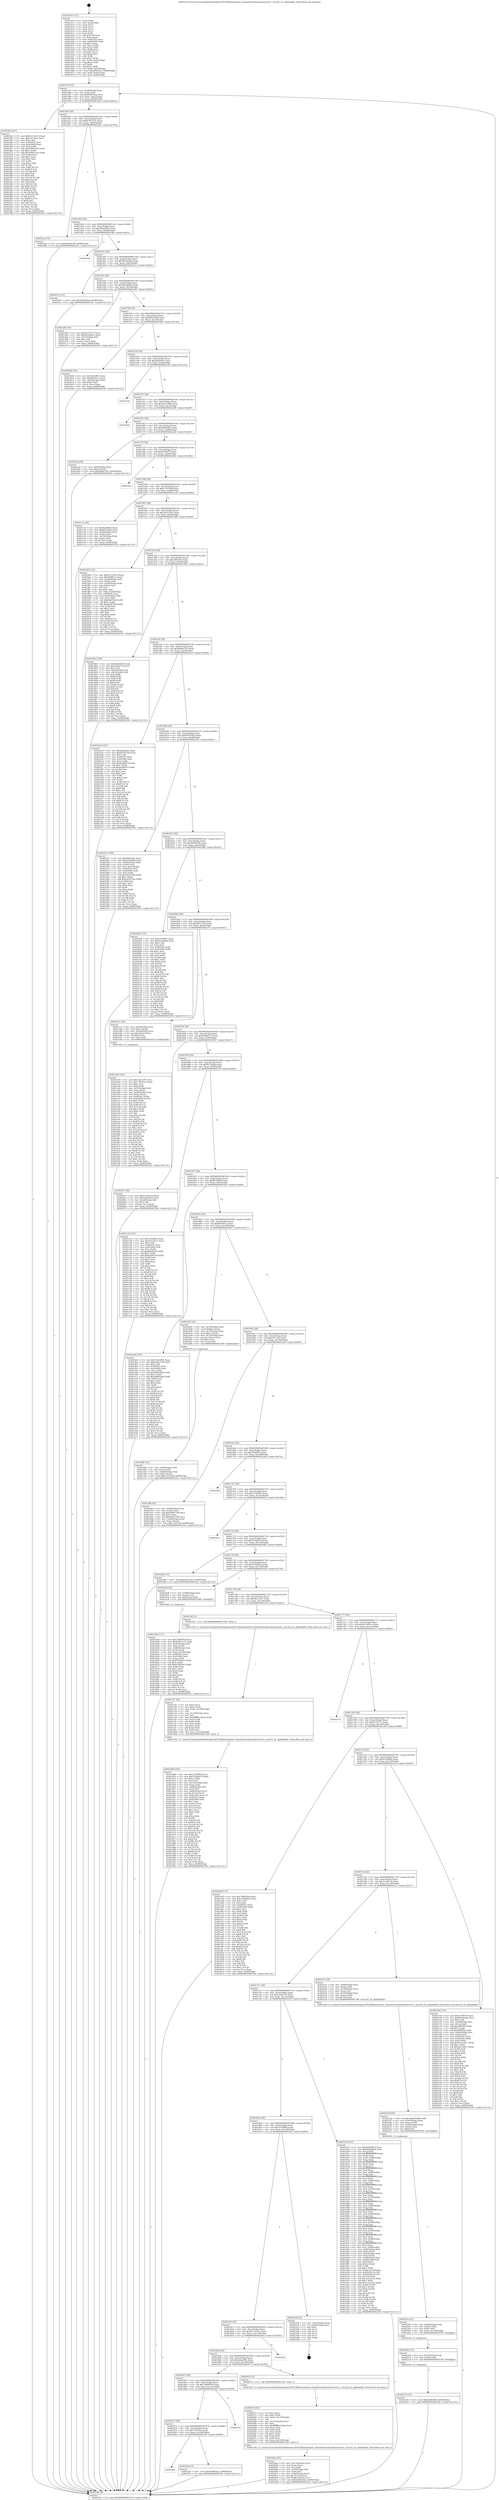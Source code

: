 digraph "0x401410" {
  label = "0x401410 (/mnt/c/Users/mathe/Desktop/tcc/POCII/binaries/extr_linuxdriverssbuscharenvctrl.c_envctrl_i2c_globaladdr_Final-ollvm.out::main(0))"
  labelloc = "t"
  node[shape=record]

  Entry [label="",width=0.3,height=0.3,shape=circle,fillcolor=black,style=filled]
  "0x40147f" [label="{
     0x40147f [32]\l
     | [instrs]\l
     &nbsp;&nbsp;0x40147f \<+6\>: mov -0x98(%rbp),%eax\l
     &nbsp;&nbsp;0x401485 \<+2\>: mov %eax,%ecx\l
     &nbsp;&nbsp;0x401487 \<+6\>: sub $0x859050aa,%ecx\l
     &nbsp;&nbsp;0x40148d \<+6\>: mov %eax,-0xac(%rbp)\l
     &nbsp;&nbsp;0x401493 \<+6\>: mov %ecx,-0xb0(%rbp)\l
     &nbsp;&nbsp;0x401499 \<+6\>: je 0000000000401f4a \<main+0xb3a\>\l
  }"]
  "0x401f4a" [label="{
     0x401f4a [147]\l
     | [instrs]\l
     &nbsp;&nbsp;0x401f4a \<+5\>: mov $0x6211b253,%eax\l
     &nbsp;&nbsp;0x401f4f \<+5\>: mov $0xce4252ac,%ecx\l
     &nbsp;&nbsp;0x401f54 \<+2\>: mov $0x1,%dl\l
     &nbsp;&nbsp;0x401f56 \<+7\>: mov 0x40505c,%esi\l
     &nbsp;&nbsp;0x401f5d \<+7\>: mov 0x405060,%edi\l
     &nbsp;&nbsp;0x401f64 \<+3\>: mov %esi,%r8d\l
     &nbsp;&nbsp;0x401f67 \<+7\>: sub $0x20b91a2d,%r8d\l
     &nbsp;&nbsp;0x401f6e \<+4\>: sub $0x1,%r8d\l
     &nbsp;&nbsp;0x401f72 \<+7\>: add $0x20b91a2d,%r8d\l
     &nbsp;&nbsp;0x401f79 \<+4\>: imul %r8d,%esi\l
     &nbsp;&nbsp;0x401f7d \<+3\>: and $0x1,%esi\l
     &nbsp;&nbsp;0x401f80 \<+3\>: cmp $0x0,%esi\l
     &nbsp;&nbsp;0x401f83 \<+4\>: sete %r9b\l
     &nbsp;&nbsp;0x401f87 \<+3\>: cmp $0xa,%edi\l
     &nbsp;&nbsp;0x401f8a \<+4\>: setl %r10b\l
     &nbsp;&nbsp;0x401f8e \<+3\>: mov %r9b,%r11b\l
     &nbsp;&nbsp;0x401f91 \<+4\>: xor $0xff,%r11b\l
     &nbsp;&nbsp;0x401f95 \<+3\>: mov %r10b,%bl\l
     &nbsp;&nbsp;0x401f98 \<+3\>: xor $0xff,%bl\l
     &nbsp;&nbsp;0x401f9b \<+3\>: xor $0x0,%dl\l
     &nbsp;&nbsp;0x401f9e \<+3\>: mov %r11b,%r14b\l
     &nbsp;&nbsp;0x401fa1 \<+4\>: and $0x0,%r14b\l
     &nbsp;&nbsp;0x401fa5 \<+3\>: and %dl,%r9b\l
     &nbsp;&nbsp;0x401fa8 \<+3\>: mov %bl,%r15b\l
     &nbsp;&nbsp;0x401fab \<+4\>: and $0x0,%r15b\l
     &nbsp;&nbsp;0x401faf \<+3\>: and %dl,%r10b\l
     &nbsp;&nbsp;0x401fb2 \<+3\>: or %r9b,%r14b\l
     &nbsp;&nbsp;0x401fb5 \<+3\>: or %r10b,%r15b\l
     &nbsp;&nbsp;0x401fb8 \<+3\>: xor %r15b,%r14b\l
     &nbsp;&nbsp;0x401fbb \<+3\>: or %bl,%r11b\l
     &nbsp;&nbsp;0x401fbe \<+4\>: xor $0xff,%r11b\l
     &nbsp;&nbsp;0x401fc2 \<+3\>: or $0x0,%dl\l
     &nbsp;&nbsp;0x401fc5 \<+3\>: and %dl,%r11b\l
     &nbsp;&nbsp;0x401fc8 \<+3\>: or %r11b,%r14b\l
     &nbsp;&nbsp;0x401fcb \<+4\>: test $0x1,%r14b\l
     &nbsp;&nbsp;0x401fcf \<+3\>: cmovne %ecx,%eax\l
     &nbsp;&nbsp;0x401fd2 \<+6\>: mov %eax,-0x98(%rbp)\l
     &nbsp;&nbsp;0x401fd8 \<+5\>: jmp 000000000040254c \<main+0x113c\>\l
  }"]
  "0x40149f" [label="{
     0x40149f [28]\l
     | [instrs]\l
     &nbsp;&nbsp;0x40149f \<+5\>: jmp 00000000004014a4 \<main+0x94\>\l
     &nbsp;&nbsp;0x4014a4 \<+6\>: mov -0xac(%rbp),%eax\l
     &nbsp;&nbsp;0x4014aa \<+5\>: sub $0x87815c51,%eax\l
     &nbsp;&nbsp;0x4014af \<+6\>: mov %eax,-0xb4(%rbp)\l
     &nbsp;&nbsp;0x4014b5 \<+6\>: je 0000000000401baa \<main+0x79a\>\l
  }"]
  Exit [label="",width=0.3,height=0.3,shape=circle,fillcolor=black,style=filled,peripheries=2]
  "0x401baa" [label="{
     0x401baa [15]\l
     | [instrs]\l
     &nbsp;&nbsp;0x401baa \<+10\>: movl $0x9b62be49,-0x98(%rbp)\l
     &nbsp;&nbsp;0x401bb4 \<+5\>: jmp 000000000040254c \<main+0x113c\>\l
  }"]
  "0x4014bb" [label="{
     0x4014bb [28]\l
     | [instrs]\l
     &nbsp;&nbsp;0x4014bb \<+5\>: jmp 00000000004014c0 \<main+0xb0\>\l
     &nbsp;&nbsp;0x4014c0 \<+6\>: mov -0xac(%rbp),%eax\l
     &nbsp;&nbsp;0x4014c6 \<+5\>: sub $0x92bd3855,%eax\l
     &nbsp;&nbsp;0x4014cb \<+6\>: mov %eax,-0xb8(%rbp)\l
     &nbsp;&nbsp;0x4014d1 \<+6\>: je 00000000004023da \<main+0xfca\>\l
  }"]
  "0x40227b" [label="{
     0x40227b [15]\l
     | [instrs]\l
     &nbsp;&nbsp;0x40227b \<+10\>: movl $0xb98f2049,-0x98(%rbp)\l
     &nbsp;&nbsp;0x402285 \<+5\>: jmp 000000000040254c \<main+0x113c\>\l
  }"]
  "0x4023da" [label="{
     0x4023da\l
  }", style=dashed]
  "0x4014d7" [label="{
     0x4014d7 [28]\l
     | [instrs]\l
     &nbsp;&nbsp;0x4014d7 \<+5\>: jmp 00000000004014dc \<main+0xcc\>\l
     &nbsp;&nbsp;0x4014dc \<+6\>: mov -0xac(%rbp),%eax\l
     &nbsp;&nbsp;0x4014e2 \<+5\>: sub $0x9824a28e,%eax\l
     &nbsp;&nbsp;0x4014e7 \<+6\>: mov %eax,-0xbc(%rbp)\l
     &nbsp;&nbsp;0x4014ed \<+6\>: je 0000000000402212 \<main+0xe02\>\l
  }"]
  "0x40226f" [label="{
     0x40226f [12]\l
     | [instrs]\l
     &nbsp;&nbsp;0x40226f \<+4\>: mov -0x50(%rbp),%rdx\l
     &nbsp;&nbsp;0x402273 \<+3\>: mov (%rdx),%rdi\l
     &nbsp;&nbsp;0x402276 \<+5\>: call 0000000000401030 \<free@plt\>\l
     | [calls]\l
     &nbsp;&nbsp;0x401030 \{1\} (unknown)\l
  }"]
  "0x402212" [label="{
     0x402212 [15]\l
     | [instrs]\l
     &nbsp;&nbsp;0x402212 \<+10\>: movl $0x859050aa,-0x98(%rbp)\l
     &nbsp;&nbsp;0x40221c \<+5\>: jmp 000000000040254c \<main+0x113c\>\l
  }"]
  "0x4014f3" [label="{
     0x4014f3 [28]\l
     | [instrs]\l
     &nbsp;&nbsp;0x4014f3 \<+5\>: jmp 00000000004014f8 \<main+0xe8\>\l
     &nbsp;&nbsp;0x4014f8 \<+6\>: mov -0xac(%rbp),%eax\l
     &nbsp;&nbsp;0x4014fe \<+5\>: sub $0x9b0ddb5b,%eax\l
     &nbsp;&nbsp;0x401503 \<+6\>: mov %eax,-0xc0(%rbp)\l
     &nbsp;&nbsp;0x401509 \<+6\>: je 0000000000401a60 \<main+0x650\>\l
  }"]
  "0x40225a" [label="{
     0x40225a [21]\l
     | [instrs]\l
     &nbsp;&nbsp;0x40225a \<+4\>: mov -0x68(%rbp),%rdx\l
     &nbsp;&nbsp;0x40225e \<+3\>: mov (%rdx),%rdx\l
     &nbsp;&nbsp;0x402261 \<+3\>: mov %rdx,%rdi\l
     &nbsp;&nbsp;0x402264 \<+6\>: mov %eax,-0x158(%rbp)\l
     &nbsp;&nbsp;0x40226a \<+5\>: call 0000000000401030 \<free@plt\>\l
     | [calls]\l
     &nbsp;&nbsp;0x401030 \{1\} (unknown)\l
  }"]
  "0x401a60" [label="{
     0x401a60 [30]\l
     | [instrs]\l
     &nbsp;&nbsp;0x401a60 \<+5\>: mov $0x4127f173,%eax\l
     &nbsp;&nbsp;0x401a65 \<+5\>: mov $0x401b891e,%ecx\l
     &nbsp;&nbsp;0x401a6a \<+3\>: mov -0x35(%rbp),%dl\l
     &nbsp;&nbsp;0x401a6d \<+3\>: test $0x1,%dl\l
     &nbsp;&nbsp;0x401a70 \<+3\>: cmovne %ecx,%eax\l
     &nbsp;&nbsp;0x401a73 \<+6\>: mov %eax,-0x98(%rbp)\l
     &nbsp;&nbsp;0x401a79 \<+5\>: jmp 000000000040254c \<main+0x113c\>\l
  }"]
  "0x40150f" [label="{
     0x40150f [28]\l
     | [instrs]\l
     &nbsp;&nbsp;0x40150f \<+5\>: jmp 0000000000401514 \<main+0x104\>\l
     &nbsp;&nbsp;0x401514 \<+6\>: mov -0xac(%rbp),%eax\l
     &nbsp;&nbsp;0x40151a \<+5\>: sub $0x9b62be49,%eax\l
     &nbsp;&nbsp;0x40151f \<+6\>: mov %eax,-0xc4(%rbp)\l
     &nbsp;&nbsp;0x401525 \<+6\>: je 0000000000401bb9 \<main+0x7a9\>\l
  }"]
  "0x40223d" [label="{
     0x40223d [29]\l
     | [instrs]\l
     &nbsp;&nbsp;0x40223d \<+10\>: movabs $0x4030b6,%rdi\l
     &nbsp;&nbsp;0x402247 \<+4\>: mov -0x40(%rbp),%rdx\l
     &nbsp;&nbsp;0x40224b \<+2\>: mov %eax,(%rdx)\l
     &nbsp;&nbsp;0x40224d \<+4\>: mov -0x40(%rbp),%rdx\l
     &nbsp;&nbsp;0x402251 \<+2\>: mov (%rdx),%esi\l
     &nbsp;&nbsp;0x402253 \<+2\>: mov $0x0,%al\l
     &nbsp;&nbsp;0x402255 \<+5\>: call 0000000000401040 \<printf@plt\>\l
     | [calls]\l
     &nbsp;&nbsp;0x401040 \{1\} (unknown)\l
  }"]
  "0x401bb9" [label="{
     0x401bb9 [30]\l
     | [instrs]\l
     &nbsp;&nbsp;0x401bb9 \<+5\>: mov $0x10d2ff5c,%eax\l
     &nbsp;&nbsp;0x401bbe \<+5\>: mov $0xfde301cc,%ecx\l
     &nbsp;&nbsp;0x401bc3 \<+3\>: mov -0x34(%rbp),%edx\l
     &nbsp;&nbsp;0x401bc6 \<+3\>: cmp $0x0,%edx\l
     &nbsp;&nbsp;0x401bc9 \<+3\>: cmove %ecx,%eax\l
     &nbsp;&nbsp;0x401bcc \<+6\>: mov %eax,-0x98(%rbp)\l
     &nbsp;&nbsp;0x401bd2 \<+5\>: jmp 000000000040254c \<main+0x113c\>\l
  }"]
  "0x40152b" [label="{
     0x40152b [28]\l
     | [instrs]\l
     &nbsp;&nbsp;0x40152b \<+5\>: jmp 0000000000401530 \<main+0x120\>\l
     &nbsp;&nbsp;0x401530 \<+6\>: mov -0xac(%rbp),%eax\l
     &nbsp;&nbsp;0x401536 \<+5\>: sub $0xa8af2d4c,%eax\l
     &nbsp;&nbsp;0x40153b \<+6\>: mov %eax,-0xc8(%rbp)\l
     &nbsp;&nbsp;0x401541 \<+6\>: je 0000000000402534 \<main+0x1124\>\l
  }"]
  "0x4020ae" [label="{
     0x4020ae [45]\l
     | [instrs]\l
     &nbsp;&nbsp;0x4020ae \<+6\>: mov -0x154(%rbp),%ecx\l
     &nbsp;&nbsp;0x4020b4 \<+3\>: imul %eax,%ecx\l
     &nbsp;&nbsp;0x4020b7 \<+3\>: mov %cl,%r8b\l
     &nbsp;&nbsp;0x4020ba \<+4\>: mov -0x50(%rbp),%r9\l
     &nbsp;&nbsp;0x4020be \<+3\>: mov (%r9),%r9\l
     &nbsp;&nbsp;0x4020c1 \<+4\>: mov -0x48(%rbp),%r10\l
     &nbsp;&nbsp;0x4020c5 \<+3\>: movslq (%r10),%r10\l
     &nbsp;&nbsp;0x4020c8 \<+4\>: mov %r8b,(%r9,%r10,1)\l
     &nbsp;&nbsp;0x4020cc \<+10\>: movl $0xde96250e,-0x98(%rbp)\l
     &nbsp;&nbsp;0x4020d6 \<+5\>: jmp 000000000040254c \<main+0x113c\>\l
  }"]
  "0x402534" [label="{
     0x402534\l
  }", style=dashed]
  "0x401547" [label="{
     0x401547 [28]\l
     | [instrs]\l
     &nbsp;&nbsp;0x401547 \<+5\>: jmp 000000000040154c \<main+0x13c\>\l
     &nbsp;&nbsp;0x40154c \<+6\>: mov -0xac(%rbp),%eax\l
     &nbsp;&nbsp;0x401552 \<+5\>: sub $0xb2e159d8,%eax\l
     &nbsp;&nbsp;0x401557 \<+6\>: mov %eax,-0xcc(%rbp)\l
     &nbsp;&nbsp;0x40155d \<+6\>: je 0000000000402299 \<main+0xe89\>\l
  }"]
  "0x40207a" [label="{
     0x40207a [52]\l
     | [instrs]\l
     &nbsp;&nbsp;0x40207a \<+2\>: xor %ecx,%ecx\l
     &nbsp;&nbsp;0x40207c \<+5\>: mov $0x2,%edx\l
     &nbsp;&nbsp;0x402081 \<+6\>: mov %edx,-0x150(%rbp)\l
     &nbsp;&nbsp;0x402087 \<+1\>: cltd\l
     &nbsp;&nbsp;0x402088 \<+6\>: mov -0x150(%rbp),%esi\l
     &nbsp;&nbsp;0x40208e \<+2\>: idiv %esi\l
     &nbsp;&nbsp;0x402090 \<+6\>: imul $0xfffffffe,%edx,%edx\l
     &nbsp;&nbsp;0x402096 \<+2\>: mov %ecx,%edi\l
     &nbsp;&nbsp;0x402098 \<+2\>: sub %edx,%edi\l
     &nbsp;&nbsp;0x40209a \<+2\>: mov %ecx,%edx\l
     &nbsp;&nbsp;0x40209c \<+3\>: sub $0x1,%edx\l
     &nbsp;&nbsp;0x40209f \<+2\>: add %edx,%edi\l
     &nbsp;&nbsp;0x4020a1 \<+2\>: sub %edi,%ecx\l
     &nbsp;&nbsp;0x4020a3 \<+6\>: mov %ecx,-0x154(%rbp)\l
     &nbsp;&nbsp;0x4020a9 \<+5\>: call 0000000000401160 \<next_i\>\l
     | [calls]\l
     &nbsp;&nbsp;0x401160 \{1\} (/mnt/c/Users/mathe/Desktop/tcc/POCII/binaries/extr_linuxdriverssbuscharenvctrl.c_envctrl_i2c_globaladdr_Final-ollvm.out::next_i)\l
  }"]
  "0x402299" [label="{
     0x402299\l
  }", style=dashed]
  "0x401563" [label="{
     0x401563 [28]\l
     | [instrs]\l
     &nbsp;&nbsp;0x401563 \<+5\>: jmp 0000000000401568 \<main+0x158\>\l
     &nbsp;&nbsp;0x401568 \<+6\>: mov -0xac(%rbp),%eax\l
     &nbsp;&nbsp;0x40156e \<+5\>: sub $0xb98f2049,%eax\l
     &nbsp;&nbsp;0x401573 \<+6\>: mov %eax,-0xd0(%rbp)\l
     &nbsp;&nbsp;0x401579 \<+6\>: je 00000000004022ad \<main+0xe9d\>\l
  }"]
  "0x40188f" [label="{
     0x40188f\l
  }", style=dashed]
  "0x4022ad" [label="{
     0x4022ad [28]\l
     | [instrs]\l
     &nbsp;&nbsp;0x4022ad \<+7\>: mov -0x90(%rbp),%rax\l
     &nbsp;&nbsp;0x4022b4 \<+6\>: movl $0x0,(%rax)\l
     &nbsp;&nbsp;0x4022ba \<+10\>: movl $0xd6dee330,-0x98(%rbp)\l
     &nbsp;&nbsp;0x4022c4 \<+5\>: jmp 000000000040254c \<main+0x113c\>\l
  }"]
  "0x40157f" [label="{
     0x40157f [28]\l
     | [instrs]\l
     &nbsp;&nbsp;0x40157f \<+5\>: jmp 0000000000401584 \<main+0x174\>\l
     &nbsp;&nbsp;0x401584 \<+6\>: mov -0xac(%rbp),%eax\l
     &nbsp;&nbsp;0x40158a \<+5\>: sub $0xc07fbf70,%eax\l
     &nbsp;&nbsp;0x40158f \<+6\>: mov %eax,-0xd4(%rbp)\l
     &nbsp;&nbsp;0x401595 \<+6\>: je 000000000040250a \<main+0x10fa\>\l
  }"]
  "0x401f3b" [label="{
     0x401f3b [15]\l
     | [instrs]\l
     &nbsp;&nbsp;0x401f3b \<+10\>: movl $0x859050aa,-0x98(%rbp)\l
     &nbsp;&nbsp;0x401f45 \<+5\>: jmp 000000000040254c \<main+0x113c\>\l
  }"]
  "0x40250a" [label="{
     0x40250a\l
  }", style=dashed]
  "0x40159b" [label="{
     0x40159b [28]\l
     | [instrs]\l
     &nbsp;&nbsp;0x40159b \<+5\>: jmp 00000000004015a0 \<main+0x190\>\l
     &nbsp;&nbsp;0x4015a0 \<+6\>: mov -0xac(%rbp),%eax\l
     &nbsp;&nbsp;0x4015a6 \<+5\>: sub $0xc7415e6f,%eax\l
     &nbsp;&nbsp;0x4015ab \<+6\>: mov %eax,-0xd8(%rbp)\l
     &nbsp;&nbsp;0x4015b1 \<+6\>: je 0000000000401c1b \<main+0x80b\>\l
  }"]
  "0x401873" [label="{
     0x401873 [28]\l
     | [instrs]\l
     &nbsp;&nbsp;0x401873 \<+5\>: jmp 0000000000401878 \<main+0x468\>\l
     &nbsp;&nbsp;0x401878 \<+6\>: mov -0xac(%rbp),%eax\l
     &nbsp;&nbsp;0x40187e \<+5\>: sub $0x71f910ce,%eax\l
     &nbsp;&nbsp;0x401883 \<+6\>: mov %eax,-0x140(%rbp)\l
     &nbsp;&nbsp;0x401889 \<+6\>: je 0000000000401f3b \<main+0xb2b\>\l
  }"]
  "0x401c1b" [label="{
     0x401c1b [36]\l
     | [instrs]\l
     &nbsp;&nbsp;0x401c1b \<+5\>: mov $0xfb298ef0,%eax\l
     &nbsp;&nbsp;0x401c20 \<+5\>: mov $0xf672a9ae,%ecx\l
     &nbsp;&nbsp;0x401c25 \<+4\>: mov -0x60(%rbp),%rdx\l
     &nbsp;&nbsp;0x401c29 \<+2\>: mov (%rdx),%esi\l
     &nbsp;&nbsp;0x401c2b \<+4\>: mov -0x70(%rbp),%rdx\l
     &nbsp;&nbsp;0x401c2f \<+2\>: cmp (%rdx),%esi\l
     &nbsp;&nbsp;0x401c31 \<+3\>: cmovl %ecx,%eax\l
     &nbsp;&nbsp;0x401c34 \<+6\>: mov %eax,-0x98(%rbp)\l
     &nbsp;&nbsp;0x401c3a \<+5\>: jmp 000000000040254c \<main+0x113c\>\l
  }"]
  "0x4015b7" [label="{
     0x4015b7 [28]\l
     | [instrs]\l
     &nbsp;&nbsp;0x4015b7 \<+5\>: jmp 00000000004015bc \<main+0x1ac\>\l
     &nbsp;&nbsp;0x4015bc \<+6\>: mov -0xac(%rbp),%eax\l
     &nbsp;&nbsp;0x4015c2 \<+5\>: sub $0xce4252ac,%eax\l
     &nbsp;&nbsp;0x4015c7 \<+6\>: mov %eax,-0xdc(%rbp)\l
     &nbsp;&nbsp;0x4015cd \<+6\>: je 0000000000401fdd \<main+0xbcd\>\l
  }"]
  "0x40241f" [label="{
     0x40241f\l
  }", style=dashed]
  "0x401fdd" [label="{
     0x401fdd [122]\l
     | [instrs]\l
     &nbsp;&nbsp;0x401fdd \<+5\>: mov $0x6211b253,%eax\l
     &nbsp;&nbsp;0x401fe2 \<+5\>: mov $0xf268b115,%ecx\l
     &nbsp;&nbsp;0x401fe7 \<+4\>: mov -0x48(%rbp),%rdx\l
     &nbsp;&nbsp;0x401feb \<+2\>: mov (%rdx),%esi\l
     &nbsp;&nbsp;0x401fed \<+4\>: mov -0x58(%rbp),%rdx\l
     &nbsp;&nbsp;0x401ff1 \<+2\>: cmp (%rdx),%esi\l
     &nbsp;&nbsp;0x401ff3 \<+4\>: setl %dil\l
     &nbsp;&nbsp;0x401ff7 \<+4\>: and $0x1,%dil\l
     &nbsp;&nbsp;0x401ffb \<+4\>: mov %dil,-0x2d(%rbp)\l
     &nbsp;&nbsp;0x401fff \<+7\>: mov 0x40505c,%esi\l
     &nbsp;&nbsp;0x402006 \<+8\>: mov 0x405060,%r8d\l
     &nbsp;&nbsp;0x40200e \<+3\>: mov %esi,%r9d\l
     &nbsp;&nbsp;0x402011 \<+7\>: sub $0xf4a87b58,%r9d\l
     &nbsp;&nbsp;0x402018 \<+4\>: sub $0x1,%r9d\l
     &nbsp;&nbsp;0x40201c \<+7\>: add $0xf4a87b58,%r9d\l
     &nbsp;&nbsp;0x402023 \<+4\>: imul %r9d,%esi\l
     &nbsp;&nbsp;0x402027 \<+3\>: and $0x1,%esi\l
     &nbsp;&nbsp;0x40202a \<+3\>: cmp $0x0,%esi\l
     &nbsp;&nbsp;0x40202d \<+4\>: sete %dil\l
     &nbsp;&nbsp;0x402031 \<+4\>: cmp $0xa,%r8d\l
     &nbsp;&nbsp;0x402035 \<+4\>: setl %r10b\l
     &nbsp;&nbsp;0x402039 \<+3\>: mov %dil,%r11b\l
     &nbsp;&nbsp;0x40203c \<+3\>: and %r10b,%r11b\l
     &nbsp;&nbsp;0x40203f \<+3\>: xor %r10b,%dil\l
     &nbsp;&nbsp;0x402042 \<+3\>: or %dil,%r11b\l
     &nbsp;&nbsp;0x402045 \<+4\>: test $0x1,%r11b\l
     &nbsp;&nbsp;0x402049 \<+3\>: cmovne %ecx,%eax\l
     &nbsp;&nbsp;0x40204c \<+6\>: mov %eax,-0x98(%rbp)\l
     &nbsp;&nbsp;0x402052 \<+5\>: jmp 000000000040254c \<main+0x113c\>\l
  }"]
  "0x4015d3" [label="{
     0x4015d3 [28]\l
     | [instrs]\l
     &nbsp;&nbsp;0x4015d3 \<+5\>: jmp 00000000004015d8 \<main+0x1c8\>\l
     &nbsp;&nbsp;0x4015d8 \<+6\>: mov -0xac(%rbp),%eax\l
     &nbsp;&nbsp;0x4015de \<+5\>: sub $0xcfd5e41b,%eax\l
     &nbsp;&nbsp;0x4015e3 \<+6\>: mov %eax,-0xe0(%rbp)\l
     &nbsp;&nbsp;0x4015e9 \<+6\>: je 00000000004018b5 \<main+0x4a5\>\l
  }"]
  "0x401857" [label="{
     0x401857 [28]\l
     | [instrs]\l
     &nbsp;&nbsp;0x401857 \<+5\>: jmp 000000000040185c \<main+0x44c\>\l
     &nbsp;&nbsp;0x40185c \<+6\>: mov -0xac(%rbp),%eax\l
     &nbsp;&nbsp;0x401862 \<+5\>: sub $0x7099f30d,%eax\l
     &nbsp;&nbsp;0x401867 \<+6\>: mov %eax,-0x13c(%rbp)\l
     &nbsp;&nbsp;0x40186d \<+6\>: je 000000000040241f \<main+0x100f\>\l
  }"]
  "0x4018b5" [label="{
     0x4018b5 [106]\l
     | [instrs]\l
     &nbsp;&nbsp;0x4018b5 \<+5\>: mov $0x92bd3855,%eax\l
     &nbsp;&nbsp;0x4018ba \<+5\>: mov $0x524ef73e,%ecx\l
     &nbsp;&nbsp;0x4018bf \<+2\>: mov $0x1,%dl\l
     &nbsp;&nbsp;0x4018c1 \<+7\>: mov -0x92(%rbp),%sil\l
     &nbsp;&nbsp;0x4018c8 \<+7\>: mov -0x91(%rbp),%dil\l
     &nbsp;&nbsp;0x4018cf \<+3\>: mov %sil,%r8b\l
     &nbsp;&nbsp;0x4018d2 \<+4\>: xor $0xff,%r8b\l
     &nbsp;&nbsp;0x4018d6 \<+3\>: mov %dil,%r9b\l
     &nbsp;&nbsp;0x4018d9 \<+4\>: xor $0xff,%r9b\l
     &nbsp;&nbsp;0x4018dd \<+3\>: xor $0x0,%dl\l
     &nbsp;&nbsp;0x4018e0 \<+3\>: mov %r8b,%r10b\l
     &nbsp;&nbsp;0x4018e3 \<+4\>: and $0x0,%r10b\l
     &nbsp;&nbsp;0x4018e7 \<+3\>: and %dl,%sil\l
     &nbsp;&nbsp;0x4018ea \<+3\>: mov %r9b,%r11b\l
     &nbsp;&nbsp;0x4018ed \<+4\>: and $0x0,%r11b\l
     &nbsp;&nbsp;0x4018f1 \<+3\>: and %dl,%dil\l
     &nbsp;&nbsp;0x4018f4 \<+3\>: or %sil,%r10b\l
     &nbsp;&nbsp;0x4018f7 \<+3\>: or %dil,%r11b\l
     &nbsp;&nbsp;0x4018fa \<+3\>: xor %r11b,%r10b\l
     &nbsp;&nbsp;0x4018fd \<+3\>: or %r9b,%r8b\l
     &nbsp;&nbsp;0x401900 \<+4\>: xor $0xff,%r8b\l
     &nbsp;&nbsp;0x401904 \<+3\>: or $0x0,%dl\l
     &nbsp;&nbsp;0x401907 \<+3\>: and %dl,%r8b\l
     &nbsp;&nbsp;0x40190a \<+3\>: or %r8b,%r10b\l
     &nbsp;&nbsp;0x40190d \<+4\>: test $0x1,%r10b\l
     &nbsp;&nbsp;0x401911 \<+3\>: cmovne %ecx,%eax\l
     &nbsp;&nbsp;0x401914 \<+6\>: mov %eax,-0x98(%rbp)\l
     &nbsp;&nbsp;0x40191a \<+5\>: jmp 000000000040254c \<main+0x113c\>\l
  }"]
  "0x4015ef" [label="{
     0x4015ef [28]\l
     | [instrs]\l
     &nbsp;&nbsp;0x4015ef \<+5\>: jmp 00000000004015f4 \<main+0x1e4\>\l
     &nbsp;&nbsp;0x4015f4 \<+6\>: mov -0xac(%rbp),%eax\l
     &nbsp;&nbsp;0x4015fa \<+5\>: sub $0xd6dee330,%eax\l
     &nbsp;&nbsp;0x4015ff \<+6\>: mov %eax,-0xe4(%rbp)\l
     &nbsp;&nbsp;0x401605 \<+6\>: je 00000000004022c9 \<main+0xeb9\>\l
  }"]
  "0x40254c" [label="{
     0x40254c [5]\l
     | [instrs]\l
     &nbsp;&nbsp;0x40254c \<+5\>: jmp 000000000040147f \<main+0x6f\>\l
  }"]
  "0x401410" [label="{
     0x401410 [111]\l
     | [instrs]\l
     &nbsp;&nbsp;0x401410 \<+1\>: push %rbp\l
     &nbsp;&nbsp;0x401411 \<+3\>: mov %rsp,%rbp\l
     &nbsp;&nbsp;0x401414 \<+2\>: push %r15\l
     &nbsp;&nbsp;0x401416 \<+2\>: push %r14\l
     &nbsp;&nbsp;0x401418 \<+2\>: push %r13\l
     &nbsp;&nbsp;0x40141a \<+2\>: push %r12\l
     &nbsp;&nbsp;0x40141c \<+1\>: push %rbx\l
     &nbsp;&nbsp;0x40141d \<+7\>: sub $0x158,%rsp\l
     &nbsp;&nbsp;0x401424 \<+2\>: xor %eax,%eax\l
     &nbsp;&nbsp;0x401426 \<+7\>: mov 0x40505c,%ecx\l
     &nbsp;&nbsp;0x40142d \<+7\>: mov 0x405060,%edx\l
     &nbsp;&nbsp;0x401434 \<+3\>: sub $0x1,%eax\l
     &nbsp;&nbsp;0x401437 \<+3\>: mov %ecx,%r8d\l
     &nbsp;&nbsp;0x40143a \<+3\>: add %eax,%r8d\l
     &nbsp;&nbsp;0x40143d \<+4\>: imul %r8d,%ecx\l
     &nbsp;&nbsp;0x401441 \<+3\>: and $0x1,%ecx\l
     &nbsp;&nbsp;0x401444 \<+3\>: cmp $0x0,%ecx\l
     &nbsp;&nbsp;0x401447 \<+4\>: sete %r9b\l
     &nbsp;&nbsp;0x40144b \<+4\>: and $0x1,%r9b\l
     &nbsp;&nbsp;0x40144f \<+7\>: mov %r9b,-0x92(%rbp)\l
     &nbsp;&nbsp;0x401456 \<+3\>: cmp $0xa,%edx\l
     &nbsp;&nbsp;0x401459 \<+4\>: setl %r9b\l
     &nbsp;&nbsp;0x40145d \<+4\>: and $0x1,%r9b\l
     &nbsp;&nbsp;0x401461 \<+7\>: mov %r9b,-0x91(%rbp)\l
     &nbsp;&nbsp;0x401468 \<+10\>: movl $0xcfd5e41b,-0x98(%rbp)\l
     &nbsp;&nbsp;0x401472 \<+6\>: mov %edi,-0x9c(%rbp)\l
     &nbsp;&nbsp;0x401478 \<+7\>: mov %rsi,-0xa8(%rbp)\l
  }"]
  "0x402075" [label="{
     0x402075 [5]\l
     | [instrs]\l
     &nbsp;&nbsp;0x402075 \<+5\>: call 0000000000401160 \<next_i\>\l
     | [calls]\l
     &nbsp;&nbsp;0x401160 \{1\} (/mnt/c/Users/mathe/Desktop/tcc/POCII/binaries/extr_linuxdriverssbuscharenvctrl.c_envctrl_i2c_globaladdr_Final-ollvm.out::next_i)\l
  }"]
  "0x4022c9" [label="{
     0x4022c9 [147]\l
     | [instrs]\l
     &nbsp;&nbsp;0x4022c9 \<+5\>: mov $0xa8af2d4c,%eax\l
     &nbsp;&nbsp;0x4022ce \<+5\>: mov $0xd9783349,%ecx\l
     &nbsp;&nbsp;0x4022d3 \<+2\>: mov $0x1,%dl\l
     &nbsp;&nbsp;0x4022d5 \<+7\>: mov 0x40505c,%esi\l
     &nbsp;&nbsp;0x4022dc \<+7\>: mov 0x405060,%edi\l
     &nbsp;&nbsp;0x4022e3 \<+3\>: mov %esi,%r8d\l
     &nbsp;&nbsp;0x4022e6 \<+7\>: add $0x6ed09f74,%r8d\l
     &nbsp;&nbsp;0x4022ed \<+4\>: sub $0x1,%r8d\l
     &nbsp;&nbsp;0x4022f1 \<+7\>: sub $0x6ed09f74,%r8d\l
     &nbsp;&nbsp;0x4022f8 \<+4\>: imul %r8d,%esi\l
     &nbsp;&nbsp;0x4022fc \<+3\>: and $0x1,%esi\l
     &nbsp;&nbsp;0x4022ff \<+3\>: cmp $0x0,%esi\l
     &nbsp;&nbsp;0x402302 \<+4\>: sete %r9b\l
     &nbsp;&nbsp;0x402306 \<+3\>: cmp $0xa,%edi\l
     &nbsp;&nbsp;0x402309 \<+4\>: setl %r10b\l
     &nbsp;&nbsp;0x40230d \<+3\>: mov %r9b,%r11b\l
     &nbsp;&nbsp;0x402310 \<+4\>: xor $0xff,%r11b\l
     &nbsp;&nbsp;0x402314 \<+3\>: mov %r10b,%bl\l
     &nbsp;&nbsp;0x402317 \<+3\>: xor $0xff,%bl\l
     &nbsp;&nbsp;0x40231a \<+3\>: xor $0x1,%dl\l
     &nbsp;&nbsp;0x40231d \<+3\>: mov %r11b,%r14b\l
     &nbsp;&nbsp;0x402320 \<+4\>: and $0xff,%r14b\l
     &nbsp;&nbsp;0x402324 \<+3\>: and %dl,%r9b\l
     &nbsp;&nbsp;0x402327 \<+3\>: mov %bl,%r15b\l
     &nbsp;&nbsp;0x40232a \<+4\>: and $0xff,%r15b\l
     &nbsp;&nbsp;0x40232e \<+3\>: and %dl,%r10b\l
     &nbsp;&nbsp;0x402331 \<+3\>: or %r9b,%r14b\l
     &nbsp;&nbsp;0x402334 \<+3\>: or %r10b,%r15b\l
     &nbsp;&nbsp;0x402337 \<+3\>: xor %r15b,%r14b\l
     &nbsp;&nbsp;0x40233a \<+3\>: or %bl,%r11b\l
     &nbsp;&nbsp;0x40233d \<+4\>: xor $0xff,%r11b\l
     &nbsp;&nbsp;0x402341 \<+3\>: or $0x1,%dl\l
     &nbsp;&nbsp;0x402344 \<+3\>: and %dl,%r11b\l
     &nbsp;&nbsp;0x402347 \<+3\>: or %r11b,%r14b\l
     &nbsp;&nbsp;0x40234a \<+4\>: test $0x1,%r14b\l
     &nbsp;&nbsp;0x40234e \<+3\>: cmovne %ecx,%eax\l
     &nbsp;&nbsp;0x402351 \<+6\>: mov %eax,-0x98(%rbp)\l
     &nbsp;&nbsp;0x402357 \<+5\>: jmp 000000000040254c \<main+0x113c\>\l
  }"]
  "0x40160b" [label="{
     0x40160b [28]\l
     | [instrs]\l
     &nbsp;&nbsp;0x40160b \<+5\>: jmp 0000000000401610 \<main+0x200\>\l
     &nbsp;&nbsp;0x401610 \<+6\>: mov -0xac(%rbp),%eax\l
     &nbsp;&nbsp;0x401616 \<+5\>: sub $0xd9783349,%eax\l
     &nbsp;&nbsp;0x40161b \<+6\>: mov %eax,-0xe8(%rbp)\l
     &nbsp;&nbsp;0x401621 \<+6\>: je 000000000040235c \<main+0xf4c\>\l
  }"]
  "0x40183b" [label="{
     0x40183b [28]\l
     | [instrs]\l
     &nbsp;&nbsp;0x40183b \<+5\>: jmp 0000000000401840 \<main+0x430\>\l
     &nbsp;&nbsp;0x401840 \<+6\>: mov -0xac(%rbp),%eax\l
     &nbsp;&nbsp;0x401846 \<+5\>: sub $0x6ada3955,%eax\l
     &nbsp;&nbsp;0x40184b \<+6\>: mov %eax,-0x138(%rbp)\l
     &nbsp;&nbsp;0x401851 \<+6\>: je 0000000000402075 \<main+0xc65\>\l
  }"]
  "0x40235c" [label="{
     0x40235c [108]\l
     | [instrs]\l
     &nbsp;&nbsp;0x40235c \<+5\>: mov $0xa8af2d4c,%eax\l
     &nbsp;&nbsp;0x402361 \<+5\>: mov $0x5255df60,%ecx\l
     &nbsp;&nbsp;0x402366 \<+7\>: mov -0x90(%rbp),%rdx\l
     &nbsp;&nbsp;0x40236d \<+2\>: mov (%rdx),%esi\l
     &nbsp;&nbsp;0x40236f \<+3\>: mov %esi,-0x2c(%rbp)\l
     &nbsp;&nbsp;0x402372 \<+7\>: mov 0x40505c,%esi\l
     &nbsp;&nbsp;0x402379 \<+7\>: mov 0x405060,%edi\l
     &nbsp;&nbsp;0x402380 \<+3\>: mov %esi,%r8d\l
     &nbsp;&nbsp;0x402383 \<+7\>: sub $0x2920764a,%r8d\l
     &nbsp;&nbsp;0x40238a \<+4\>: sub $0x1,%r8d\l
     &nbsp;&nbsp;0x40238e \<+7\>: add $0x2920764a,%r8d\l
     &nbsp;&nbsp;0x402395 \<+4\>: imul %r8d,%esi\l
     &nbsp;&nbsp;0x402399 \<+3\>: and $0x1,%esi\l
     &nbsp;&nbsp;0x40239c \<+3\>: cmp $0x0,%esi\l
     &nbsp;&nbsp;0x40239f \<+4\>: sete %r9b\l
     &nbsp;&nbsp;0x4023a3 \<+3\>: cmp $0xa,%edi\l
     &nbsp;&nbsp;0x4023a6 \<+4\>: setl %r10b\l
     &nbsp;&nbsp;0x4023aa \<+3\>: mov %r9b,%r11b\l
     &nbsp;&nbsp;0x4023ad \<+3\>: and %r10b,%r11b\l
     &nbsp;&nbsp;0x4023b0 \<+3\>: xor %r10b,%r9b\l
     &nbsp;&nbsp;0x4023b3 \<+3\>: or %r9b,%r11b\l
     &nbsp;&nbsp;0x4023b6 \<+4\>: test $0x1,%r11b\l
     &nbsp;&nbsp;0x4023ba \<+3\>: cmovne %ecx,%eax\l
     &nbsp;&nbsp;0x4023bd \<+6\>: mov %eax,-0x98(%rbp)\l
     &nbsp;&nbsp;0x4023c3 \<+5\>: jmp 000000000040254c \<main+0x113c\>\l
  }"]
  "0x401627" [label="{
     0x401627 [28]\l
     | [instrs]\l
     &nbsp;&nbsp;0x401627 \<+5\>: jmp 000000000040162c \<main+0x21c\>\l
     &nbsp;&nbsp;0x40162c \<+6\>: mov -0xac(%rbp),%eax\l
     &nbsp;&nbsp;0x401632 \<+5\>: sub $0xde96250e,%eax\l
     &nbsp;&nbsp;0x401637 \<+6\>: mov %eax,-0xec(%rbp)\l
     &nbsp;&nbsp;0x40163d \<+6\>: je 00000000004020db \<main+0xccb\>\l
  }"]
  "0x4024e5" [label="{
     0x4024e5\l
  }", style=dashed]
  "0x4020db" [label="{
     0x4020db [137]\l
     | [instrs]\l
     &nbsp;&nbsp;0x4020db \<+5\>: mov $0xc07fbf70,%eax\l
     &nbsp;&nbsp;0x4020e0 \<+5\>: mov $0x433af6bb,%ecx\l
     &nbsp;&nbsp;0x4020e5 \<+2\>: mov $0x1,%dl\l
     &nbsp;&nbsp;0x4020e7 \<+2\>: xor %esi,%esi\l
     &nbsp;&nbsp;0x4020e9 \<+7\>: mov 0x40505c,%edi\l
     &nbsp;&nbsp;0x4020f0 \<+8\>: mov 0x405060,%r8d\l
     &nbsp;&nbsp;0x4020f8 \<+3\>: sub $0x1,%esi\l
     &nbsp;&nbsp;0x4020fb \<+3\>: mov %edi,%r9d\l
     &nbsp;&nbsp;0x4020fe \<+3\>: add %esi,%r9d\l
     &nbsp;&nbsp;0x402101 \<+4\>: imul %r9d,%edi\l
     &nbsp;&nbsp;0x402105 \<+3\>: and $0x1,%edi\l
     &nbsp;&nbsp;0x402108 \<+3\>: cmp $0x0,%edi\l
     &nbsp;&nbsp;0x40210b \<+4\>: sete %r10b\l
     &nbsp;&nbsp;0x40210f \<+4\>: cmp $0xa,%r8d\l
     &nbsp;&nbsp;0x402113 \<+4\>: setl %r11b\l
     &nbsp;&nbsp;0x402117 \<+3\>: mov %r10b,%bl\l
     &nbsp;&nbsp;0x40211a \<+3\>: xor $0xff,%bl\l
     &nbsp;&nbsp;0x40211d \<+3\>: mov %r11b,%r14b\l
     &nbsp;&nbsp;0x402120 \<+4\>: xor $0xff,%r14b\l
     &nbsp;&nbsp;0x402124 \<+3\>: xor $0x1,%dl\l
     &nbsp;&nbsp;0x402127 \<+3\>: mov %bl,%r15b\l
     &nbsp;&nbsp;0x40212a \<+4\>: and $0xff,%r15b\l
     &nbsp;&nbsp;0x40212e \<+3\>: and %dl,%r10b\l
     &nbsp;&nbsp;0x402131 \<+3\>: mov %r14b,%r12b\l
     &nbsp;&nbsp;0x402134 \<+4\>: and $0xff,%r12b\l
     &nbsp;&nbsp;0x402138 \<+3\>: and %dl,%r11b\l
     &nbsp;&nbsp;0x40213b \<+3\>: or %r10b,%r15b\l
     &nbsp;&nbsp;0x40213e \<+3\>: or %r11b,%r12b\l
     &nbsp;&nbsp;0x402141 \<+3\>: xor %r12b,%r15b\l
     &nbsp;&nbsp;0x402144 \<+3\>: or %r14b,%bl\l
     &nbsp;&nbsp;0x402147 \<+3\>: xor $0xff,%bl\l
     &nbsp;&nbsp;0x40214a \<+3\>: or $0x1,%dl\l
     &nbsp;&nbsp;0x40214d \<+2\>: and %dl,%bl\l
     &nbsp;&nbsp;0x40214f \<+3\>: or %bl,%r15b\l
     &nbsp;&nbsp;0x402152 \<+4\>: test $0x1,%r15b\l
     &nbsp;&nbsp;0x402156 \<+3\>: cmovne %ecx,%eax\l
     &nbsp;&nbsp;0x402159 \<+6\>: mov %eax,-0x98(%rbp)\l
     &nbsp;&nbsp;0x40215f \<+5\>: jmp 000000000040254c \<main+0x113c\>\l
  }"]
  "0x401643" [label="{
     0x401643 [28]\l
     | [instrs]\l
     &nbsp;&nbsp;0x401643 \<+5\>: jmp 0000000000401648 \<main+0x238\>\l
     &nbsp;&nbsp;0x401648 \<+6\>: mov -0xac(%rbp),%eax\l
     &nbsp;&nbsp;0x40164e \<+5\>: sub $0xe0d15756,%eax\l
     &nbsp;&nbsp;0x401653 \<+6\>: mov %eax,-0xf0(%rbp)\l
     &nbsp;&nbsp;0x401659 \<+6\>: je 0000000000401e7c \<main+0xa6c\>\l
  }"]
  "0x40181f" [label="{
     0x40181f [28]\l
     | [instrs]\l
     &nbsp;&nbsp;0x40181f \<+5\>: jmp 0000000000401824 \<main+0x414\>\l
     &nbsp;&nbsp;0x401824 \<+6\>: mov -0xac(%rbp),%eax\l
     &nbsp;&nbsp;0x40182a \<+5\>: sub $0x6211b253,%eax\l
     &nbsp;&nbsp;0x40182f \<+6\>: mov %eax,-0x134(%rbp)\l
     &nbsp;&nbsp;0x401835 \<+6\>: je 00000000004024e5 \<main+0x10d5\>\l
  }"]
  "0x401e7c" [label="{
     0x401e7c [29]\l
     | [instrs]\l
     &nbsp;&nbsp;0x401e7c \<+4\>: mov -0x58(%rbp),%rax\l
     &nbsp;&nbsp;0x401e80 \<+6\>: movl $0x1,(%rax)\l
     &nbsp;&nbsp;0x401e86 \<+4\>: mov -0x58(%rbp),%rax\l
     &nbsp;&nbsp;0x401e8a \<+3\>: movslq (%rax),%rax\l
     &nbsp;&nbsp;0x401e8d \<+4\>: shl $0x0,%rax\l
     &nbsp;&nbsp;0x401e91 \<+3\>: mov %rax,%rdi\l
     &nbsp;&nbsp;0x401e94 \<+5\>: call 0000000000401050 \<malloc@plt\>\l
     | [calls]\l
     &nbsp;&nbsp;0x401050 \{1\} (unknown)\l
  }"]
  "0x40165f" [label="{
     0x40165f [28]\l
     | [instrs]\l
     &nbsp;&nbsp;0x40165f \<+5\>: jmp 0000000000401664 \<main+0x254\>\l
     &nbsp;&nbsp;0x401664 \<+6\>: mov -0xac(%rbp),%eax\l
     &nbsp;&nbsp;0x40166a \<+5\>: sub $0xf268b115,%eax\l
     &nbsp;&nbsp;0x40166f \<+6\>: mov %eax,-0xf4(%rbp)\l
     &nbsp;&nbsp;0x401675 \<+6\>: je 0000000000402057 \<main+0xc47\>\l
  }"]
  "0x4023c8" [label="{
     0x4023c8 [18]\l
     | [instrs]\l
     &nbsp;&nbsp;0x4023c8 \<+3\>: mov -0x2c(%rbp),%eax\l
     &nbsp;&nbsp;0x4023cb \<+4\>: lea -0x28(%rbp),%rsp\l
     &nbsp;&nbsp;0x4023cf \<+1\>: pop %rbx\l
     &nbsp;&nbsp;0x4023d0 \<+2\>: pop %r12\l
     &nbsp;&nbsp;0x4023d2 \<+2\>: pop %r13\l
     &nbsp;&nbsp;0x4023d4 \<+2\>: pop %r14\l
     &nbsp;&nbsp;0x4023d6 \<+2\>: pop %r15\l
     &nbsp;&nbsp;0x4023d8 \<+1\>: pop %rbp\l
     &nbsp;&nbsp;0x4023d9 \<+1\>: ret\l
  }"]
  "0x402057" [label="{
     0x402057 [30]\l
     | [instrs]\l
     &nbsp;&nbsp;0x402057 \<+5\>: mov $0x51ad0c14,%eax\l
     &nbsp;&nbsp;0x40205c \<+5\>: mov $0x6ada3955,%ecx\l
     &nbsp;&nbsp;0x402061 \<+3\>: mov -0x2d(%rbp),%dl\l
     &nbsp;&nbsp;0x402064 \<+3\>: test $0x1,%dl\l
     &nbsp;&nbsp;0x402067 \<+3\>: cmovne %ecx,%eax\l
     &nbsp;&nbsp;0x40206a \<+6\>: mov %eax,-0x98(%rbp)\l
     &nbsp;&nbsp;0x402070 \<+5\>: jmp 000000000040254c \<main+0x113c\>\l
  }"]
  "0x40167b" [label="{
     0x40167b [28]\l
     | [instrs]\l
     &nbsp;&nbsp;0x40167b \<+5\>: jmp 0000000000401680 \<main+0x270\>\l
     &nbsp;&nbsp;0x401680 \<+6\>: mov -0xac(%rbp),%eax\l
     &nbsp;&nbsp;0x401686 \<+5\>: sub $0xf672a9ae,%eax\l
     &nbsp;&nbsp;0x40168b \<+6\>: mov %eax,-0xf8(%rbp)\l
     &nbsp;&nbsp;0x401691 \<+6\>: je 0000000000401c3f \<main+0x82f\>\l
  }"]
  "0x401e99" [label="{
     0x401e99 [162]\l
     | [instrs]\l
     &nbsp;&nbsp;0x401e99 \<+5\>: mov $0x7d2129f1,%ecx\l
     &nbsp;&nbsp;0x401e9e \<+5\>: mov $0x71f910ce,%edx\l
     &nbsp;&nbsp;0x401ea3 \<+3\>: mov $0x1,%sil\l
     &nbsp;&nbsp;0x401ea6 \<+3\>: xor %r8d,%r8d\l
     &nbsp;&nbsp;0x401ea9 \<+4\>: mov -0x50(%rbp),%rdi\l
     &nbsp;&nbsp;0x401ead \<+3\>: mov %rax,(%rdi)\l
     &nbsp;&nbsp;0x401eb0 \<+4\>: mov -0x48(%rbp),%rax\l
     &nbsp;&nbsp;0x401eb4 \<+6\>: movl $0x0,(%rax)\l
     &nbsp;&nbsp;0x401eba \<+8\>: mov 0x40505c,%r9d\l
     &nbsp;&nbsp;0x401ec2 \<+8\>: mov 0x405060,%r10d\l
     &nbsp;&nbsp;0x401eca \<+4\>: sub $0x1,%r8d\l
     &nbsp;&nbsp;0x401ece \<+3\>: mov %r9d,%r11d\l
     &nbsp;&nbsp;0x401ed1 \<+3\>: add %r8d,%r11d\l
     &nbsp;&nbsp;0x401ed4 \<+4\>: imul %r11d,%r9d\l
     &nbsp;&nbsp;0x401ed8 \<+4\>: and $0x1,%r9d\l
     &nbsp;&nbsp;0x401edc \<+4\>: cmp $0x0,%r9d\l
     &nbsp;&nbsp;0x401ee0 \<+3\>: sete %bl\l
     &nbsp;&nbsp;0x401ee3 \<+4\>: cmp $0xa,%r10d\l
     &nbsp;&nbsp;0x401ee7 \<+4\>: setl %r14b\l
     &nbsp;&nbsp;0x401eeb \<+3\>: mov %bl,%r15b\l
     &nbsp;&nbsp;0x401eee \<+4\>: xor $0xff,%r15b\l
     &nbsp;&nbsp;0x401ef2 \<+3\>: mov %r14b,%r12b\l
     &nbsp;&nbsp;0x401ef5 \<+4\>: xor $0xff,%r12b\l
     &nbsp;&nbsp;0x401ef9 \<+4\>: xor $0x1,%sil\l
     &nbsp;&nbsp;0x401efd \<+3\>: mov %r15b,%r13b\l
     &nbsp;&nbsp;0x401f00 \<+4\>: and $0xff,%r13b\l
     &nbsp;&nbsp;0x401f04 \<+3\>: and %sil,%bl\l
     &nbsp;&nbsp;0x401f07 \<+3\>: mov %r12b,%al\l
     &nbsp;&nbsp;0x401f0a \<+2\>: and $0xff,%al\l
     &nbsp;&nbsp;0x401f0c \<+3\>: and %sil,%r14b\l
     &nbsp;&nbsp;0x401f0f \<+3\>: or %bl,%r13b\l
     &nbsp;&nbsp;0x401f12 \<+3\>: or %r14b,%al\l
     &nbsp;&nbsp;0x401f15 \<+3\>: xor %al,%r13b\l
     &nbsp;&nbsp;0x401f18 \<+3\>: or %r12b,%r15b\l
     &nbsp;&nbsp;0x401f1b \<+4\>: xor $0xff,%r15b\l
     &nbsp;&nbsp;0x401f1f \<+4\>: or $0x1,%sil\l
     &nbsp;&nbsp;0x401f23 \<+3\>: and %sil,%r15b\l
     &nbsp;&nbsp;0x401f26 \<+3\>: or %r15b,%r13b\l
     &nbsp;&nbsp;0x401f29 \<+4\>: test $0x1,%r13b\l
     &nbsp;&nbsp;0x401f2d \<+3\>: cmovne %edx,%ecx\l
     &nbsp;&nbsp;0x401f30 \<+6\>: mov %ecx,-0x98(%rbp)\l
     &nbsp;&nbsp;0x401f36 \<+5\>: jmp 000000000040254c \<main+0x113c\>\l
  }"]
  "0x401c3f" [label="{
     0x401c3f [147]\l
     | [instrs]\l
     &nbsp;&nbsp;0x401c3f \<+5\>: mov $0x123a9f05,%eax\l
     &nbsp;&nbsp;0x401c44 \<+5\>: mov $0x3b3c3ec7,%ecx\l
     &nbsp;&nbsp;0x401c49 \<+2\>: mov $0x1,%dl\l
     &nbsp;&nbsp;0x401c4b \<+7\>: mov 0x40505c,%esi\l
     &nbsp;&nbsp;0x401c52 \<+7\>: mov 0x405060,%edi\l
     &nbsp;&nbsp;0x401c59 \<+3\>: mov %esi,%r8d\l
     &nbsp;&nbsp;0x401c5c \<+7\>: sub $0xbeb581f9,%r8d\l
     &nbsp;&nbsp;0x401c63 \<+4\>: sub $0x1,%r8d\l
     &nbsp;&nbsp;0x401c67 \<+7\>: add $0xbeb581f9,%r8d\l
     &nbsp;&nbsp;0x401c6e \<+4\>: imul %r8d,%esi\l
     &nbsp;&nbsp;0x401c72 \<+3\>: and $0x1,%esi\l
     &nbsp;&nbsp;0x401c75 \<+3\>: cmp $0x0,%esi\l
     &nbsp;&nbsp;0x401c78 \<+4\>: sete %r9b\l
     &nbsp;&nbsp;0x401c7c \<+3\>: cmp $0xa,%edi\l
     &nbsp;&nbsp;0x401c7f \<+4\>: setl %r10b\l
     &nbsp;&nbsp;0x401c83 \<+3\>: mov %r9b,%r11b\l
     &nbsp;&nbsp;0x401c86 \<+4\>: xor $0xff,%r11b\l
     &nbsp;&nbsp;0x401c8a \<+3\>: mov %r10b,%bl\l
     &nbsp;&nbsp;0x401c8d \<+3\>: xor $0xff,%bl\l
     &nbsp;&nbsp;0x401c90 \<+3\>: xor $0x1,%dl\l
     &nbsp;&nbsp;0x401c93 \<+3\>: mov %r11b,%r14b\l
     &nbsp;&nbsp;0x401c96 \<+4\>: and $0xff,%r14b\l
     &nbsp;&nbsp;0x401c9a \<+3\>: and %dl,%r9b\l
     &nbsp;&nbsp;0x401c9d \<+3\>: mov %bl,%r15b\l
     &nbsp;&nbsp;0x401ca0 \<+4\>: and $0xff,%r15b\l
     &nbsp;&nbsp;0x401ca4 \<+3\>: and %dl,%r10b\l
     &nbsp;&nbsp;0x401ca7 \<+3\>: or %r9b,%r14b\l
     &nbsp;&nbsp;0x401caa \<+3\>: or %r10b,%r15b\l
     &nbsp;&nbsp;0x401cad \<+3\>: xor %r15b,%r14b\l
     &nbsp;&nbsp;0x401cb0 \<+3\>: or %bl,%r11b\l
     &nbsp;&nbsp;0x401cb3 \<+4\>: xor $0xff,%r11b\l
     &nbsp;&nbsp;0x401cb7 \<+3\>: or $0x1,%dl\l
     &nbsp;&nbsp;0x401cba \<+3\>: and %dl,%r11b\l
     &nbsp;&nbsp;0x401cbd \<+3\>: or %r11b,%r14b\l
     &nbsp;&nbsp;0x401cc0 \<+4\>: test $0x1,%r14b\l
     &nbsp;&nbsp;0x401cc4 \<+3\>: cmovne %ecx,%eax\l
     &nbsp;&nbsp;0x401cc7 \<+6\>: mov %eax,-0x98(%rbp)\l
     &nbsp;&nbsp;0x401ccd \<+5\>: jmp 000000000040254c \<main+0x113c\>\l
  }"]
  "0x401697" [label="{
     0x401697 [28]\l
     | [instrs]\l
     &nbsp;&nbsp;0x401697 \<+5\>: jmp 000000000040169c \<main+0x28c\>\l
     &nbsp;&nbsp;0x40169c \<+6\>: mov -0xac(%rbp),%eax\l
     &nbsp;&nbsp;0x4016a2 \<+5\>: sub $0xfb298ef0,%eax\l
     &nbsp;&nbsp;0x4016a7 \<+6\>: mov %eax,-0xfc(%rbp)\l
     &nbsp;&nbsp;0x4016ad \<+6\>: je 0000000000401de9 \<main+0x9d9\>\l
  }"]
  "0x401d0b" [label="{
     0x401d0b [165]\l
     | [instrs]\l
     &nbsp;&nbsp;0x401d0b \<+5\>: mov $0x123a9f05,%ecx\l
     &nbsp;&nbsp;0x401d10 \<+5\>: mov $0x193da679,%edx\l
     &nbsp;&nbsp;0x401d15 \<+3\>: mov $0x1,%r8b\l
     &nbsp;&nbsp;0x401d18 \<+2\>: xor %esi,%esi\l
     &nbsp;&nbsp;0x401d1a \<+6\>: mov -0x14c(%rbp),%edi\l
     &nbsp;&nbsp;0x401d20 \<+3\>: imul %eax,%edi\l
     &nbsp;&nbsp;0x401d23 \<+4\>: mov -0x68(%rbp),%r9\l
     &nbsp;&nbsp;0x401d27 \<+3\>: mov (%r9),%r9\l
     &nbsp;&nbsp;0x401d2a \<+4\>: mov -0x60(%rbp),%r10\l
     &nbsp;&nbsp;0x401d2e \<+3\>: movslq (%r10),%r10\l
     &nbsp;&nbsp;0x401d31 \<+4\>: mov %edi,(%r9,%r10,4)\l
     &nbsp;&nbsp;0x401d35 \<+7\>: mov 0x40505c,%eax\l
     &nbsp;&nbsp;0x401d3c \<+7\>: mov 0x405060,%edi\l
     &nbsp;&nbsp;0x401d43 \<+3\>: sub $0x1,%esi\l
     &nbsp;&nbsp;0x401d46 \<+3\>: mov %eax,%r11d\l
     &nbsp;&nbsp;0x401d49 \<+3\>: add %esi,%r11d\l
     &nbsp;&nbsp;0x401d4c \<+4\>: imul %r11d,%eax\l
     &nbsp;&nbsp;0x401d50 \<+3\>: and $0x1,%eax\l
     &nbsp;&nbsp;0x401d53 \<+3\>: cmp $0x0,%eax\l
     &nbsp;&nbsp;0x401d56 \<+3\>: sete %bl\l
     &nbsp;&nbsp;0x401d59 \<+3\>: cmp $0xa,%edi\l
     &nbsp;&nbsp;0x401d5c \<+4\>: setl %r14b\l
     &nbsp;&nbsp;0x401d60 \<+3\>: mov %bl,%r15b\l
     &nbsp;&nbsp;0x401d63 \<+4\>: xor $0xff,%r15b\l
     &nbsp;&nbsp;0x401d67 \<+3\>: mov %r14b,%r12b\l
     &nbsp;&nbsp;0x401d6a \<+4\>: xor $0xff,%r12b\l
     &nbsp;&nbsp;0x401d6e \<+4\>: xor $0x1,%r8b\l
     &nbsp;&nbsp;0x401d72 \<+3\>: mov %r15b,%r13b\l
     &nbsp;&nbsp;0x401d75 \<+4\>: and $0xff,%r13b\l
     &nbsp;&nbsp;0x401d79 \<+3\>: and %r8b,%bl\l
     &nbsp;&nbsp;0x401d7c \<+3\>: mov %r12b,%al\l
     &nbsp;&nbsp;0x401d7f \<+2\>: and $0xff,%al\l
     &nbsp;&nbsp;0x401d81 \<+3\>: and %r8b,%r14b\l
     &nbsp;&nbsp;0x401d84 \<+3\>: or %bl,%r13b\l
     &nbsp;&nbsp;0x401d87 \<+3\>: or %r14b,%al\l
     &nbsp;&nbsp;0x401d8a \<+3\>: xor %al,%r13b\l
     &nbsp;&nbsp;0x401d8d \<+3\>: or %r12b,%r15b\l
     &nbsp;&nbsp;0x401d90 \<+4\>: xor $0xff,%r15b\l
     &nbsp;&nbsp;0x401d94 \<+4\>: or $0x1,%r8b\l
     &nbsp;&nbsp;0x401d98 \<+3\>: and %r8b,%r15b\l
     &nbsp;&nbsp;0x401d9b \<+3\>: or %r15b,%r13b\l
     &nbsp;&nbsp;0x401d9e \<+4\>: test $0x1,%r13b\l
     &nbsp;&nbsp;0x401da2 \<+3\>: cmovne %edx,%ecx\l
     &nbsp;&nbsp;0x401da5 \<+6\>: mov %ecx,-0x98(%rbp)\l
     &nbsp;&nbsp;0x401dab \<+5\>: jmp 000000000040254c \<main+0x113c\>\l
  }"]
  "0x401de9" [label="{
     0x401de9 [147]\l
     | [instrs]\l
     &nbsp;&nbsp;0x401de9 \<+5\>: mov $0x7d2129f1,%eax\l
     &nbsp;&nbsp;0x401dee \<+5\>: mov $0xe0d15756,%ecx\l
     &nbsp;&nbsp;0x401df3 \<+2\>: mov $0x1,%dl\l
     &nbsp;&nbsp;0x401df5 \<+7\>: mov 0x40505c,%esi\l
     &nbsp;&nbsp;0x401dfc \<+7\>: mov 0x405060,%edi\l
     &nbsp;&nbsp;0x401e03 \<+3\>: mov %esi,%r8d\l
     &nbsp;&nbsp;0x401e06 \<+7\>: sub $0xa98934d9,%r8d\l
     &nbsp;&nbsp;0x401e0d \<+4\>: sub $0x1,%r8d\l
     &nbsp;&nbsp;0x401e11 \<+7\>: add $0xa98934d9,%r8d\l
     &nbsp;&nbsp;0x401e18 \<+4\>: imul %r8d,%esi\l
     &nbsp;&nbsp;0x401e1c \<+3\>: and $0x1,%esi\l
     &nbsp;&nbsp;0x401e1f \<+3\>: cmp $0x0,%esi\l
     &nbsp;&nbsp;0x401e22 \<+4\>: sete %r9b\l
     &nbsp;&nbsp;0x401e26 \<+3\>: cmp $0xa,%edi\l
     &nbsp;&nbsp;0x401e29 \<+4\>: setl %r10b\l
     &nbsp;&nbsp;0x401e2d \<+3\>: mov %r9b,%r11b\l
     &nbsp;&nbsp;0x401e30 \<+4\>: xor $0xff,%r11b\l
     &nbsp;&nbsp;0x401e34 \<+3\>: mov %r10b,%bl\l
     &nbsp;&nbsp;0x401e37 \<+3\>: xor $0xff,%bl\l
     &nbsp;&nbsp;0x401e3a \<+3\>: xor $0x0,%dl\l
     &nbsp;&nbsp;0x401e3d \<+3\>: mov %r11b,%r14b\l
     &nbsp;&nbsp;0x401e40 \<+4\>: and $0x0,%r14b\l
     &nbsp;&nbsp;0x401e44 \<+3\>: and %dl,%r9b\l
     &nbsp;&nbsp;0x401e47 \<+3\>: mov %bl,%r15b\l
     &nbsp;&nbsp;0x401e4a \<+4\>: and $0x0,%r15b\l
     &nbsp;&nbsp;0x401e4e \<+3\>: and %dl,%r10b\l
     &nbsp;&nbsp;0x401e51 \<+3\>: or %r9b,%r14b\l
     &nbsp;&nbsp;0x401e54 \<+3\>: or %r10b,%r15b\l
     &nbsp;&nbsp;0x401e57 \<+3\>: xor %r15b,%r14b\l
     &nbsp;&nbsp;0x401e5a \<+3\>: or %bl,%r11b\l
     &nbsp;&nbsp;0x401e5d \<+4\>: xor $0xff,%r11b\l
     &nbsp;&nbsp;0x401e61 \<+3\>: or $0x0,%dl\l
     &nbsp;&nbsp;0x401e64 \<+3\>: and %dl,%r11b\l
     &nbsp;&nbsp;0x401e67 \<+3\>: or %r11b,%r14b\l
     &nbsp;&nbsp;0x401e6a \<+4\>: test $0x1,%r14b\l
     &nbsp;&nbsp;0x401e6e \<+3\>: cmovne %ecx,%eax\l
     &nbsp;&nbsp;0x401e71 \<+6\>: mov %eax,-0x98(%rbp)\l
     &nbsp;&nbsp;0x401e77 \<+5\>: jmp 000000000040254c \<main+0x113c\>\l
  }"]
  "0x4016b3" [label="{
     0x4016b3 [28]\l
     | [instrs]\l
     &nbsp;&nbsp;0x4016b3 \<+5\>: jmp 00000000004016b8 \<main+0x2a8\>\l
     &nbsp;&nbsp;0x4016b8 \<+6\>: mov -0xac(%rbp),%eax\l
     &nbsp;&nbsp;0x4016be \<+5\>: sub $0xfde301cc,%eax\l
     &nbsp;&nbsp;0x4016c3 \<+6\>: mov %eax,-0x100(%rbp)\l
     &nbsp;&nbsp;0x4016c9 \<+6\>: je 0000000000401bd7 \<main+0x7c7\>\l
  }"]
  "0x401cd7" [label="{
     0x401cd7 [52]\l
     | [instrs]\l
     &nbsp;&nbsp;0x401cd7 \<+2\>: xor %ecx,%ecx\l
     &nbsp;&nbsp;0x401cd9 \<+5\>: mov $0x2,%edx\l
     &nbsp;&nbsp;0x401cde \<+6\>: mov %edx,-0x148(%rbp)\l
     &nbsp;&nbsp;0x401ce4 \<+1\>: cltd\l
     &nbsp;&nbsp;0x401ce5 \<+6\>: mov -0x148(%rbp),%esi\l
     &nbsp;&nbsp;0x401ceb \<+2\>: idiv %esi\l
     &nbsp;&nbsp;0x401ced \<+6\>: imul $0xfffffffe,%edx,%edx\l
     &nbsp;&nbsp;0x401cf3 \<+2\>: mov %ecx,%edi\l
     &nbsp;&nbsp;0x401cf5 \<+2\>: sub %edx,%edi\l
     &nbsp;&nbsp;0x401cf7 \<+2\>: mov %ecx,%edx\l
     &nbsp;&nbsp;0x401cf9 \<+3\>: sub $0x1,%edx\l
     &nbsp;&nbsp;0x401cfc \<+2\>: add %edx,%edi\l
     &nbsp;&nbsp;0x401cfe \<+2\>: sub %edi,%ecx\l
     &nbsp;&nbsp;0x401d00 \<+6\>: mov %ecx,-0x14c(%rbp)\l
     &nbsp;&nbsp;0x401d06 \<+5\>: call 0000000000401160 \<next_i\>\l
     | [calls]\l
     &nbsp;&nbsp;0x401160 \{1\} (/mnt/c/Users/mathe/Desktop/tcc/POCII/binaries/extr_linuxdriverssbuscharenvctrl.c_envctrl_i2c_globaladdr_Final-ollvm.out::next_i)\l
  }"]
  "0x401bd7" [label="{
     0x401bd7 [36]\l
     | [instrs]\l
     &nbsp;&nbsp;0x401bd7 \<+4\>: mov -0x78(%rbp),%rax\l
     &nbsp;&nbsp;0x401bdb \<+3\>: movb $0x64,(%rax)\l
     &nbsp;&nbsp;0x401bde \<+4\>: mov -0x70(%rbp),%rax\l
     &nbsp;&nbsp;0x401be2 \<+6\>: movl $0x1,(%rax)\l
     &nbsp;&nbsp;0x401be8 \<+4\>: mov -0x70(%rbp),%rax\l
     &nbsp;&nbsp;0x401bec \<+3\>: movslq (%rax),%rax\l
     &nbsp;&nbsp;0x401bef \<+4\>: shl $0x2,%rax\l
     &nbsp;&nbsp;0x401bf3 \<+3\>: mov %rax,%rdi\l
     &nbsp;&nbsp;0x401bf6 \<+5\>: call 0000000000401050 \<malloc@plt\>\l
     | [calls]\l
     &nbsp;&nbsp;0x401050 \{1\} (unknown)\l
  }"]
  "0x4016cf" [label="{
     0x4016cf [28]\l
     | [instrs]\l
     &nbsp;&nbsp;0x4016cf \<+5\>: jmp 00000000004016d4 \<main+0x2c4\>\l
     &nbsp;&nbsp;0x4016d4 \<+6\>: mov -0xac(%rbp),%eax\l
     &nbsp;&nbsp;0x4016da \<+5\>: sub $0xc657c6e,%eax\l
     &nbsp;&nbsp;0x4016df \<+6\>: mov %eax,-0x104(%rbp)\l
     &nbsp;&nbsp;0x4016e5 \<+6\>: je 0000000000401dbf \<main+0x9af\>\l
  }"]
  "0x401bfb" [label="{
     0x401bfb [32]\l
     | [instrs]\l
     &nbsp;&nbsp;0x401bfb \<+4\>: mov -0x68(%rbp),%rdi\l
     &nbsp;&nbsp;0x401bff \<+3\>: mov %rax,(%rdi)\l
     &nbsp;&nbsp;0x401c02 \<+4\>: mov -0x60(%rbp),%rax\l
     &nbsp;&nbsp;0x401c06 \<+6\>: movl $0x0,(%rax)\l
     &nbsp;&nbsp;0x401c0c \<+10\>: movl $0xc7415e6f,-0x98(%rbp)\l
     &nbsp;&nbsp;0x401c16 \<+5\>: jmp 000000000040254c \<main+0x113c\>\l
  }"]
  "0x401dbf" [label="{
     0x401dbf [42]\l
     | [instrs]\l
     &nbsp;&nbsp;0x401dbf \<+4\>: mov -0x60(%rbp),%rax\l
     &nbsp;&nbsp;0x401dc3 \<+2\>: mov (%rax),%ecx\l
     &nbsp;&nbsp;0x401dc5 \<+6\>: add $0x848a576d,%ecx\l
     &nbsp;&nbsp;0x401dcb \<+3\>: add $0x1,%ecx\l
     &nbsp;&nbsp;0x401dce \<+6\>: sub $0x848a576d,%ecx\l
     &nbsp;&nbsp;0x401dd4 \<+4\>: mov -0x60(%rbp),%rax\l
     &nbsp;&nbsp;0x401dd8 \<+2\>: mov %ecx,(%rax)\l
     &nbsp;&nbsp;0x401dda \<+10\>: movl $0xc7415e6f,-0x98(%rbp)\l
     &nbsp;&nbsp;0x401de4 \<+5\>: jmp 000000000040254c \<main+0x113c\>\l
  }"]
  "0x4016eb" [label="{
     0x4016eb [28]\l
     | [instrs]\l
     &nbsp;&nbsp;0x4016eb \<+5\>: jmp 00000000004016f0 \<main+0x2e0\>\l
     &nbsp;&nbsp;0x4016f0 \<+6\>: mov -0xac(%rbp),%eax\l
     &nbsp;&nbsp;0x4016f6 \<+5\>: sub $0x10d2ff5c,%eax\l
     &nbsp;&nbsp;0x4016fb \<+6\>: mov %eax,-0x108(%rbp)\l
     &nbsp;&nbsp;0x401701 \<+6\>: je 000000000040228a \<main+0xe7a\>\l
  }"]
  "0x401b3b" [label="{
     0x401b3b [111]\l
     | [instrs]\l
     &nbsp;&nbsp;0x401b3b \<+5\>: mov $0x7099f30d,%ecx\l
     &nbsp;&nbsp;0x401b40 \<+5\>: mov $0x87815c51,%edx\l
     &nbsp;&nbsp;0x401b45 \<+4\>: mov -0x80(%rbp),%rdi\l
     &nbsp;&nbsp;0x401b49 \<+2\>: mov %eax,(%rdi)\l
     &nbsp;&nbsp;0x401b4b \<+4\>: mov -0x80(%rbp),%rdi\l
     &nbsp;&nbsp;0x401b4f \<+2\>: mov (%rdi),%eax\l
     &nbsp;&nbsp;0x401b51 \<+3\>: mov %eax,-0x34(%rbp)\l
     &nbsp;&nbsp;0x401b54 \<+7\>: mov 0x40505c,%eax\l
     &nbsp;&nbsp;0x401b5b \<+7\>: mov 0x405060,%esi\l
     &nbsp;&nbsp;0x401b62 \<+3\>: mov %eax,%r8d\l
     &nbsp;&nbsp;0x401b65 \<+7\>: sub $0xb7fd4595,%r8d\l
     &nbsp;&nbsp;0x401b6c \<+4\>: sub $0x1,%r8d\l
     &nbsp;&nbsp;0x401b70 \<+7\>: add $0xb7fd4595,%r8d\l
     &nbsp;&nbsp;0x401b77 \<+4\>: imul %r8d,%eax\l
     &nbsp;&nbsp;0x401b7b \<+3\>: and $0x1,%eax\l
     &nbsp;&nbsp;0x401b7e \<+3\>: cmp $0x0,%eax\l
     &nbsp;&nbsp;0x401b81 \<+4\>: sete %r9b\l
     &nbsp;&nbsp;0x401b85 \<+3\>: cmp $0xa,%esi\l
     &nbsp;&nbsp;0x401b88 \<+4\>: setl %r10b\l
     &nbsp;&nbsp;0x401b8c \<+3\>: mov %r9b,%r11b\l
     &nbsp;&nbsp;0x401b8f \<+3\>: and %r10b,%r11b\l
     &nbsp;&nbsp;0x401b92 \<+3\>: xor %r10b,%r9b\l
     &nbsp;&nbsp;0x401b95 \<+3\>: or %r9b,%r11b\l
     &nbsp;&nbsp;0x401b98 \<+4\>: test $0x1,%r11b\l
     &nbsp;&nbsp;0x401b9c \<+3\>: cmovne %edx,%ecx\l
     &nbsp;&nbsp;0x401b9f \<+6\>: mov %ecx,-0x98(%rbp)\l
     &nbsp;&nbsp;0x401ba5 \<+5\>: jmp 000000000040254c \<main+0x113c\>\l
  }"]
  "0x40228a" [label="{
     0x40228a\l
  }", style=dashed]
  "0x401707" [label="{
     0x401707 [28]\l
     | [instrs]\l
     &nbsp;&nbsp;0x401707 \<+5\>: jmp 000000000040170c \<main+0x2fc\>\l
     &nbsp;&nbsp;0x40170c \<+6\>: mov -0xac(%rbp),%eax\l
     &nbsp;&nbsp;0x401712 \<+5\>: sub $0x123a9f05,%eax\l
     &nbsp;&nbsp;0x401717 \<+6\>: mov %eax,-0x10c(%rbp)\l
     &nbsp;&nbsp;0x40171d \<+6\>: je 0000000000402452 \<main+0x1042\>\l
  }"]
  "0x401803" [label="{
     0x401803 [28]\l
     | [instrs]\l
     &nbsp;&nbsp;0x401803 \<+5\>: jmp 0000000000401808 \<main+0x3f8\>\l
     &nbsp;&nbsp;0x401808 \<+6\>: mov -0xac(%rbp),%eax\l
     &nbsp;&nbsp;0x40180e \<+5\>: sub $0x5255df60,%eax\l
     &nbsp;&nbsp;0x401813 \<+6\>: mov %eax,-0x130(%rbp)\l
     &nbsp;&nbsp;0x401819 \<+6\>: je 00000000004023c8 \<main+0xfb8\>\l
  }"]
  "0x402452" [label="{
     0x402452\l
  }", style=dashed]
  "0x401723" [label="{
     0x401723 [28]\l
     | [instrs]\l
     &nbsp;&nbsp;0x401723 \<+5\>: jmp 0000000000401728 \<main+0x318\>\l
     &nbsp;&nbsp;0x401728 \<+6\>: mov -0xac(%rbp),%eax\l
     &nbsp;&nbsp;0x40172e \<+5\>: sub $0x193da679,%eax\l
     &nbsp;&nbsp;0x401733 \<+6\>: mov %eax,-0x110(%rbp)\l
     &nbsp;&nbsp;0x401739 \<+6\>: je 0000000000401db0 \<main+0x9a0\>\l
  }"]
  "0x40191f" [label="{
     0x40191f [321]\l
     | [instrs]\l
     &nbsp;&nbsp;0x40191f \<+5\>: mov $0x92bd3855,%eax\l
     &nbsp;&nbsp;0x401924 \<+5\>: mov $0x9b0ddb5b,%ecx\l
     &nbsp;&nbsp;0x401929 \<+3\>: mov %rsp,%rdx\l
     &nbsp;&nbsp;0x40192c \<+4\>: add $0xfffffffffffffff0,%rdx\l
     &nbsp;&nbsp;0x401930 \<+3\>: mov %rdx,%rsp\l
     &nbsp;&nbsp;0x401933 \<+7\>: mov %rdx,-0x90(%rbp)\l
     &nbsp;&nbsp;0x40193a \<+3\>: mov %rsp,%rdx\l
     &nbsp;&nbsp;0x40193d \<+4\>: add $0xfffffffffffffff0,%rdx\l
     &nbsp;&nbsp;0x401941 \<+3\>: mov %rdx,%rsp\l
     &nbsp;&nbsp;0x401944 \<+3\>: mov %rsp,%rsi\l
     &nbsp;&nbsp;0x401947 \<+4\>: add $0xfffffffffffffff0,%rsi\l
     &nbsp;&nbsp;0x40194b \<+3\>: mov %rsi,%rsp\l
     &nbsp;&nbsp;0x40194e \<+7\>: mov %rsi,-0x88(%rbp)\l
     &nbsp;&nbsp;0x401955 \<+3\>: mov %rsp,%rsi\l
     &nbsp;&nbsp;0x401958 \<+4\>: add $0xfffffffffffffff0,%rsi\l
     &nbsp;&nbsp;0x40195c \<+3\>: mov %rsi,%rsp\l
     &nbsp;&nbsp;0x40195f \<+4\>: mov %rsi,-0x80(%rbp)\l
     &nbsp;&nbsp;0x401963 \<+3\>: mov %rsp,%rsi\l
     &nbsp;&nbsp;0x401966 \<+4\>: add $0xfffffffffffffff0,%rsi\l
     &nbsp;&nbsp;0x40196a \<+3\>: mov %rsi,%rsp\l
     &nbsp;&nbsp;0x40196d \<+4\>: mov %rsi,-0x78(%rbp)\l
     &nbsp;&nbsp;0x401971 \<+3\>: mov %rsp,%rsi\l
     &nbsp;&nbsp;0x401974 \<+4\>: add $0xfffffffffffffff0,%rsi\l
     &nbsp;&nbsp;0x401978 \<+3\>: mov %rsi,%rsp\l
     &nbsp;&nbsp;0x40197b \<+4\>: mov %rsi,-0x70(%rbp)\l
     &nbsp;&nbsp;0x40197f \<+3\>: mov %rsp,%rsi\l
     &nbsp;&nbsp;0x401982 \<+4\>: add $0xfffffffffffffff0,%rsi\l
     &nbsp;&nbsp;0x401986 \<+3\>: mov %rsi,%rsp\l
     &nbsp;&nbsp;0x401989 \<+4\>: mov %rsi,-0x68(%rbp)\l
     &nbsp;&nbsp;0x40198d \<+3\>: mov %rsp,%rsi\l
     &nbsp;&nbsp;0x401990 \<+4\>: add $0xfffffffffffffff0,%rsi\l
     &nbsp;&nbsp;0x401994 \<+3\>: mov %rsi,%rsp\l
     &nbsp;&nbsp;0x401997 \<+4\>: mov %rsi,-0x60(%rbp)\l
     &nbsp;&nbsp;0x40199b \<+3\>: mov %rsp,%rsi\l
     &nbsp;&nbsp;0x40199e \<+4\>: add $0xfffffffffffffff0,%rsi\l
     &nbsp;&nbsp;0x4019a2 \<+3\>: mov %rsi,%rsp\l
     &nbsp;&nbsp;0x4019a5 \<+4\>: mov %rsi,-0x58(%rbp)\l
     &nbsp;&nbsp;0x4019a9 \<+3\>: mov %rsp,%rsi\l
     &nbsp;&nbsp;0x4019ac \<+4\>: add $0xfffffffffffffff0,%rsi\l
     &nbsp;&nbsp;0x4019b0 \<+3\>: mov %rsi,%rsp\l
     &nbsp;&nbsp;0x4019b3 \<+4\>: mov %rsi,-0x50(%rbp)\l
     &nbsp;&nbsp;0x4019b7 \<+3\>: mov %rsp,%rsi\l
     &nbsp;&nbsp;0x4019ba \<+4\>: add $0xfffffffffffffff0,%rsi\l
     &nbsp;&nbsp;0x4019be \<+3\>: mov %rsi,%rsp\l
     &nbsp;&nbsp;0x4019c1 \<+4\>: mov %rsi,-0x48(%rbp)\l
     &nbsp;&nbsp;0x4019c5 \<+3\>: mov %rsp,%rsi\l
     &nbsp;&nbsp;0x4019c8 \<+4\>: add $0xfffffffffffffff0,%rsi\l
     &nbsp;&nbsp;0x4019cc \<+3\>: mov %rsi,%rsp\l
     &nbsp;&nbsp;0x4019cf \<+4\>: mov %rsi,-0x40(%rbp)\l
     &nbsp;&nbsp;0x4019d3 \<+7\>: mov -0x90(%rbp),%rsi\l
     &nbsp;&nbsp;0x4019da \<+6\>: movl $0x0,(%rsi)\l
     &nbsp;&nbsp;0x4019e0 \<+6\>: mov -0x9c(%rbp),%edi\l
     &nbsp;&nbsp;0x4019e6 \<+2\>: mov %edi,(%rdx)\l
     &nbsp;&nbsp;0x4019e8 \<+7\>: mov -0x88(%rbp),%rsi\l
     &nbsp;&nbsp;0x4019ef \<+7\>: mov -0xa8(%rbp),%r8\l
     &nbsp;&nbsp;0x4019f6 \<+3\>: mov %r8,(%rsi)\l
     &nbsp;&nbsp;0x4019f9 \<+3\>: cmpl $0x2,(%rdx)\l
     &nbsp;&nbsp;0x4019fc \<+4\>: setne %r9b\l
     &nbsp;&nbsp;0x401a00 \<+4\>: and $0x1,%r9b\l
     &nbsp;&nbsp;0x401a04 \<+4\>: mov %r9b,-0x35(%rbp)\l
     &nbsp;&nbsp;0x401a08 \<+8\>: mov 0x40505c,%r10d\l
     &nbsp;&nbsp;0x401a10 \<+8\>: mov 0x405060,%r11d\l
     &nbsp;&nbsp;0x401a18 \<+3\>: mov %r10d,%ebx\l
     &nbsp;&nbsp;0x401a1b \<+6\>: sub $0x1a1eaca2,%ebx\l
     &nbsp;&nbsp;0x401a21 \<+3\>: sub $0x1,%ebx\l
     &nbsp;&nbsp;0x401a24 \<+6\>: add $0x1a1eaca2,%ebx\l
     &nbsp;&nbsp;0x401a2a \<+4\>: imul %ebx,%r10d\l
     &nbsp;&nbsp;0x401a2e \<+4\>: and $0x1,%r10d\l
     &nbsp;&nbsp;0x401a32 \<+4\>: cmp $0x0,%r10d\l
     &nbsp;&nbsp;0x401a36 \<+4\>: sete %r9b\l
     &nbsp;&nbsp;0x401a3a \<+4\>: cmp $0xa,%r11d\l
     &nbsp;&nbsp;0x401a3e \<+4\>: setl %r14b\l
     &nbsp;&nbsp;0x401a42 \<+3\>: mov %r9b,%r15b\l
     &nbsp;&nbsp;0x401a45 \<+3\>: and %r14b,%r15b\l
     &nbsp;&nbsp;0x401a48 \<+3\>: xor %r14b,%r9b\l
     &nbsp;&nbsp;0x401a4b \<+3\>: or %r9b,%r15b\l
     &nbsp;&nbsp;0x401a4e \<+4\>: test $0x1,%r15b\l
     &nbsp;&nbsp;0x401a52 \<+3\>: cmovne %ecx,%eax\l
     &nbsp;&nbsp;0x401a55 \<+6\>: mov %eax,-0x98(%rbp)\l
     &nbsp;&nbsp;0x401a5b \<+5\>: jmp 000000000040254c \<main+0x113c\>\l
  }"]
  "0x401db0" [label="{
     0x401db0 [15]\l
     | [instrs]\l
     &nbsp;&nbsp;0x401db0 \<+10\>: movl $0xc657c6e,-0x98(%rbp)\l
     &nbsp;&nbsp;0x401dba \<+5\>: jmp 000000000040254c \<main+0x113c\>\l
  }"]
  "0x40173f" [label="{
     0x40173f [28]\l
     | [instrs]\l
     &nbsp;&nbsp;0x40173f \<+5\>: jmp 0000000000401744 \<main+0x334\>\l
     &nbsp;&nbsp;0x401744 \<+6\>: mov -0xac(%rbp),%eax\l
     &nbsp;&nbsp;0x40174a \<+5\>: sub $0x3350dba3,%eax\l
     &nbsp;&nbsp;0x40174f \<+6\>: mov %eax,-0x114(%rbp)\l
     &nbsp;&nbsp;0x401755 \<+6\>: je 0000000000401b28 \<main+0x718\>\l
  }"]
  "0x4017e7" [label="{
     0x4017e7 [28]\l
     | [instrs]\l
     &nbsp;&nbsp;0x4017e7 \<+5\>: jmp 00000000004017ec \<main+0x3dc\>\l
     &nbsp;&nbsp;0x4017ec \<+6\>: mov -0xac(%rbp),%eax\l
     &nbsp;&nbsp;0x4017f2 \<+5\>: sub $0x524ef73e,%eax\l
     &nbsp;&nbsp;0x4017f7 \<+6\>: mov %eax,-0x12c(%rbp)\l
     &nbsp;&nbsp;0x4017fd \<+6\>: je 000000000040191f \<main+0x50f\>\l
  }"]
  "0x401b28" [label="{
     0x401b28 [19]\l
     | [instrs]\l
     &nbsp;&nbsp;0x401b28 \<+7\>: mov -0x88(%rbp),%rax\l
     &nbsp;&nbsp;0x401b2f \<+3\>: mov (%rax),%rax\l
     &nbsp;&nbsp;0x401b32 \<+4\>: mov 0x8(%rax),%rdi\l
     &nbsp;&nbsp;0x401b36 \<+5\>: call 0000000000401060 \<atoi@plt\>\l
     | [calls]\l
     &nbsp;&nbsp;0x401060 \{1\} (unknown)\l
  }"]
  "0x40175b" [label="{
     0x40175b [28]\l
     | [instrs]\l
     &nbsp;&nbsp;0x40175b \<+5\>: jmp 0000000000401760 \<main+0x350\>\l
     &nbsp;&nbsp;0x401760 \<+6\>: mov -0xac(%rbp),%eax\l
     &nbsp;&nbsp;0x401766 \<+5\>: sub $0x3b3c3ec7,%eax\l
     &nbsp;&nbsp;0x40176b \<+6\>: mov %eax,-0x118(%rbp)\l
     &nbsp;&nbsp;0x401771 \<+6\>: je 0000000000401cd2 \<main+0x8c2\>\l
  }"]
  "0x402221" [label="{
     0x402221 [28]\l
     | [instrs]\l
     &nbsp;&nbsp;0x402221 \<+4\>: mov -0x68(%rbp),%rax\l
     &nbsp;&nbsp;0x402225 \<+3\>: mov (%rax),%rdi\l
     &nbsp;&nbsp;0x402228 \<+4\>: mov -0x78(%rbp),%rax\l
     &nbsp;&nbsp;0x40222c \<+2\>: mov (%rax),%cl\l
     &nbsp;&nbsp;0x40222e \<+4\>: mov -0x50(%rbp),%rax\l
     &nbsp;&nbsp;0x402232 \<+3\>: mov (%rax),%rdx\l
     &nbsp;&nbsp;0x402235 \<+3\>: movzbl %cl,%esi\l
     &nbsp;&nbsp;0x402238 \<+5\>: call 00000000004013d0 \<envctrl_i2c_globaladdr\>\l
     | [calls]\l
     &nbsp;&nbsp;0x4013d0 \{1\} (/mnt/c/Users/mathe/Desktop/tcc/POCII/binaries/extr_linuxdriverssbuscharenvctrl.c_envctrl_i2c_globaladdr_Final-ollvm.out::envctrl_i2c_globaladdr)\l
  }"]
  "0x401cd2" [label="{
     0x401cd2 [5]\l
     | [instrs]\l
     &nbsp;&nbsp;0x401cd2 \<+5\>: call 0000000000401160 \<next_i\>\l
     | [calls]\l
     &nbsp;&nbsp;0x401160 \{1\} (/mnt/c/Users/mathe/Desktop/tcc/POCII/binaries/extr_linuxdriverssbuscharenvctrl.c_envctrl_i2c_globaladdr_Final-ollvm.out::next_i)\l
  }"]
  "0x401777" [label="{
     0x401777 [28]\l
     | [instrs]\l
     &nbsp;&nbsp;0x401777 \<+5\>: jmp 000000000040177c \<main+0x36c\>\l
     &nbsp;&nbsp;0x40177c \<+6\>: mov -0xac(%rbp),%eax\l
     &nbsp;&nbsp;0x401782 \<+5\>: sub $0x401b891e,%eax\l
     &nbsp;&nbsp;0x401787 \<+6\>: mov %eax,-0x11c(%rbp)\l
     &nbsp;&nbsp;0x40178d \<+6\>: je 0000000000401a7e \<main+0x66e\>\l
  }"]
  "0x4017cb" [label="{
     0x4017cb [28]\l
     | [instrs]\l
     &nbsp;&nbsp;0x4017cb \<+5\>: jmp 00000000004017d0 \<main+0x3c0\>\l
     &nbsp;&nbsp;0x4017d0 \<+6\>: mov -0xac(%rbp),%eax\l
     &nbsp;&nbsp;0x4017d6 \<+5\>: sub $0x51ad0c14,%eax\l
     &nbsp;&nbsp;0x4017db \<+6\>: mov %eax,-0x128(%rbp)\l
     &nbsp;&nbsp;0x4017e1 \<+6\>: je 0000000000402221 \<main+0xe11\>\l
  }"]
  "0x401a7e" [label="{
     0x401a7e\l
  }", style=dashed]
  "0x401793" [label="{
     0x401793 [28]\l
     | [instrs]\l
     &nbsp;&nbsp;0x401793 \<+5\>: jmp 0000000000401798 \<main+0x388\>\l
     &nbsp;&nbsp;0x401798 \<+6\>: mov -0xac(%rbp),%eax\l
     &nbsp;&nbsp;0x40179e \<+5\>: sub $0x4127f173,%eax\l
     &nbsp;&nbsp;0x4017a3 \<+6\>: mov %eax,-0x120(%rbp)\l
     &nbsp;&nbsp;0x4017a9 \<+6\>: je 0000000000401a9f \<main+0x68f\>\l
  }"]
  "0x402164" [label="{
     0x402164 [174]\l
     | [instrs]\l
     &nbsp;&nbsp;0x402164 \<+5\>: mov $0xc07fbf70,%eax\l
     &nbsp;&nbsp;0x402169 \<+5\>: mov $0x9824a28e,%ecx\l
     &nbsp;&nbsp;0x40216e \<+2\>: mov $0x1,%dl\l
     &nbsp;&nbsp;0x402170 \<+4\>: mov -0x48(%rbp),%rsi\l
     &nbsp;&nbsp;0x402174 \<+2\>: mov (%rsi),%edi\l
     &nbsp;&nbsp;0x402176 \<+6\>: add $0xeff5fd92,%edi\l
     &nbsp;&nbsp;0x40217c \<+3\>: add $0x1,%edi\l
     &nbsp;&nbsp;0x40217f \<+6\>: sub $0xeff5fd92,%edi\l
     &nbsp;&nbsp;0x402185 \<+4\>: mov -0x48(%rbp),%rsi\l
     &nbsp;&nbsp;0x402189 \<+2\>: mov %edi,(%rsi)\l
     &nbsp;&nbsp;0x40218b \<+7\>: mov 0x40505c,%edi\l
     &nbsp;&nbsp;0x402192 \<+8\>: mov 0x405060,%r8d\l
     &nbsp;&nbsp;0x40219a \<+3\>: mov %edi,%r9d\l
     &nbsp;&nbsp;0x40219d \<+7\>: add $0x43e7a627,%r9d\l
     &nbsp;&nbsp;0x4021a4 \<+4\>: sub $0x1,%r9d\l
     &nbsp;&nbsp;0x4021a8 \<+7\>: sub $0x43e7a627,%r9d\l
     &nbsp;&nbsp;0x4021af \<+4\>: imul %r9d,%edi\l
     &nbsp;&nbsp;0x4021b3 \<+3\>: and $0x1,%edi\l
     &nbsp;&nbsp;0x4021b6 \<+3\>: cmp $0x0,%edi\l
     &nbsp;&nbsp;0x4021b9 \<+4\>: sete %r10b\l
     &nbsp;&nbsp;0x4021bd \<+4\>: cmp $0xa,%r8d\l
     &nbsp;&nbsp;0x4021c1 \<+4\>: setl %r11b\l
     &nbsp;&nbsp;0x4021c5 \<+3\>: mov %r10b,%bl\l
     &nbsp;&nbsp;0x4021c8 \<+3\>: xor $0xff,%bl\l
     &nbsp;&nbsp;0x4021cb \<+3\>: mov %r11b,%r14b\l
     &nbsp;&nbsp;0x4021ce \<+4\>: xor $0xff,%r14b\l
     &nbsp;&nbsp;0x4021d2 \<+3\>: xor $0x1,%dl\l
     &nbsp;&nbsp;0x4021d5 \<+3\>: mov %bl,%r15b\l
     &nbsp;&nbsp;0x4021d8 \<+4\>: and $0xff,%r15b\l
     &nbsp;&nbsp;0x4021dc \<+3\>: and %dl,%r10b\l
     &nbsp;&nbsp;0x4021df \<+3\>: mov %r14b,%r12b\l
     &nbsp;&nbsp;0x4021e2 \<+4\>: and $0xff,%r12b\l
     &nbsp;&nbsp;0x4021e6 \<+3\>: and %dl,%r11b\l
     &nbsp;&nbsp;0x4021e9 \<+3\>: or %r10b,%r15b\l
     &nbsp;&nbsp;0x4021ec \<+3\>: or %r11b,%r12b\l
     &nbsp;&nbsp;0x4021ef \<+3\>: xor %r12b,%r15b\l
     &nbsp;&nbsp;0x4021f2 \<+3\>: or %r14b,%bl\l
     &nbsp;&nbsp;0x4021f5 \<+3\>: xor $0xff,%bl\l
     &nbsp;&nbsp;0x4021f8 \<+3\>: or $0x1,%dl\l
     &nbsp;&nbsp;0x4021fb \<+2\>: and %dl,%bl\l
     &nbsp;&nbsp;0x4021fd \<+3\>: or %bl,%r15b\l
     &nbsp;&nbsp;0x402200 \<+4\>: test $0x1,%r15b\l
     &nbsp;&nbsp;0x402204 \<+3\>: cmovne %ecx,%eax\l
     &nbsp;&nbsp;0x402207 \<+6\>: mov %eax,-0x98(%rbp)\l
     &nbsp;&nbsp;0x40220d \<+5\>: jmp 000000000040254c \<main+0x113c\>\l
  }"]
  "0x401a9f" [label="{
     0x401a9f [137]\l
     | [instrs]\l
     &nbsp;&nbsp;0x401a9f \<+5\>: mov $0x7099f30d,%eax\l
     &nbsp;&nbsp;0x401aa4 \<+5\>: mov $0x3350dba3,%ecx\l
     &nbsp;&nbsp;0x401aa9 \<+2\>: mov $0x1,%dl\l
     &nbsp;&nbsp;0x401aab \<+2\>: xor %esi,%esi\l
     &nbsp;&nbsp;0x401aad \<+7\>: mov 0x40505c,%edi\l
     &nbsp;&nbsp;0x401ab4 \<+8\>: mov 0x405060,%r8d\l
     &nbsp;&nbsp;0x401abc \<+3\>: sub $0x1,%esi\l
     &nbsp;&nbsp;0x401abf \<+3\>: mov %edi,%r9d\l
     &nbsp;&nbsp;0x401ac2 \<+3\>: add %esi,%r9d\l
     &nbsp;&nbsp;0x401ac5 \<+4\>: imul %r9d,%edi\l
     &nbsp;&nbsp;0x401ac9 \<+3\>: and $0x1,%edi\l
     &nbsp;&nbsp;0x401acc \<+3\>: cmp $0x0,%edi\l
     &nbsp;&nbsp;0x401acf \<+4\>: sete %r10b\l
     &nbsp;&nbsp;0x401ad3 \<+4\>: cmp $0xa,%r8d\l
     &nbsp;&nbsp;0x401ad7 \<+4\>: setl %r11b\l
     &nbsp;&nbsp;0x401adb \<+3\>: mov %r10b,%bl\l
     &nbsp;&nbsp;0x401ade \<+3\>: xor $0xff,%bl\l
     &nbsp;&nbsp;0x401ae1 \<+3\>: mov %r11b,%r14b\l
     &nbsp;&nbsp;0x401ae4 \<+4\>: xor $0xff,%r14b\l
     &nbsp;&nbsp;0x401ae8 \<+3\>: xor $0x1,%dl\l
     &nbsp;&nbsp;0x401aeb \<+3\>: mov %bl,%r15b\l
     &nbsp;&nbsp;0x401aee \<+4\>: and $0xff,%r15b\l
     &nbsp;&nbsp;0x401af2 \<+3\>: and %dl,%r10b\l
     &nbsp;&nbsp;0x401af5 \<+3\>: mov %r14b,%r12b\l
     &nbsp;&nbsp;0x401af8 \<+4\>: and $0xff,%r12b\l
     &nbsp;&nbsp;0x401afc \<+3\>: and %dl,%r11b\l
     &nbsp;&nbsp;0x401aff \<+3\>: or %r10b,%r15b\l
     &nbsp;&nbsp;0x401b02 \<+3\>: or %r11b,%r12b\l
     &nbsp;&nbsp;0x401b05 \<+3\>: xor %r12b,%r15b\l
     &nbsp;&nbsp;0x401b08 \<+3\>: or %r14b,%bl\l
     &nbsp;&nbsp;0x401b0b \<+3\>: xor $0xff,%bl\l
     &nbsp;&nbsp;0x401b0e \<+3\>: or $0x1,%dl\l
     &nbsp;&nbsp;0x401b11 \<+2\>: and %dl,%bl\l
     &nbsp;&nbsp;0x401b13 \<+3\>: or %bl,%r15b\l
     &nbsp;&nbsp;0x401b16 \<+4\>: test $0x1,%r15b\l
     &nbsp;&nbsp;0x401b1a \<+3\>: cmovne %ecx,%eax\l
     &nbsp;&nbsp;0x401b1d \<+6\>: mov %eax,-0x98(%rbp)\l
     &nbsp;&nbsp;0x401b23 \<+5\>: jmp 000000000040254c \<main+0x113c\>\l
  }"]
  "0x4017af" [label="{
     0x4017af [28]\l
     | [instrs]\l
     &nbsp;&nbsp;0x4017af \<+5\>: jmp 00000000004017b4 \<main+0x3a4\>\l
     &nbsp;&nbsp;0x4017b4 \<+6\>: mov -0xac(%rbp),%eax\l
     &nbsp;&nbsp;0x4017ba \<+5\>: sub $0x433af6bb,%eax\l
     &nbsp;&nbsp;0x4017bf \<+6\>: mov %eax,-0x124(%rbp)\l
     &nbsp;&nbsp;0x4017c5 \<+6\>: je 0000000000402164 \<main+0xd54\>\l
  }"]
  Entry -> "0x401410" [label=" 1"]
  "0x40147f" -> "0x401f4a" [label=" 2"]
  "0x40147f" -> "0x40149f" [label=" 30"]
  "0x4023c8" -> Exit [label=" 1"]
  "0x40149f" -> "0x401baa" [label=" 1"]
  "0x40149f" -> "0x4014bb" [label=" 29"]
  "0x40235c" -> "0x40254c" [label=" 1"]
  "0x4014bb" -> "0x4023da" [label=" 0"]
  "0x4014bb" -> "0x4014d7" [label=" 29"]
  "0x4022c9" -> "0x40254c" [label=" 1"]
  "0x4014d7" -> "0x402212" [label=" 1"]
  "0x4014d7" -> "0x4014f3" [label=" 28"]
  "0x4022ad" -> "0x40254c" [label=" 1"]
  "0x4014f3" -> "0x401a60" [label=" 1"]
  "0x4014f3" -> "0x40150f" [label=" 27"]
  "0x40227b" -> "0x40254c" [label=" 1"]
  "0x40150f" -> "0x401bb9" [label=" 1"]
  "0x40150f" -> "0x40152b" [label=" 26"]
  "0x40226f" -> "0x40227b" [label=" 1"]
  "0x40152b" -> "0x402534" [label=" 0"]
  "0x40152b" -> "0x401547" [label=" 26"]
  "0x40225a" -> "0x40226f" [label=" 1"]
  "0x401547" -> "0x402299" [label=" 0"]
  "0x401547" -> "0x401563" [label=" 26"]
  "0x40223d" -> "0x40225a" [label=" 1"]
  "0x401563" -> "0x4022ad" [label=" 1"]
  "0x401563" -> "0x40157f" [label=" 25"]
  "0x402221" -> "0x40223d" [label=" 1"]
  "0x40157f" -> "0x40250a" [label=" 0"]
  "0x40157f" -> "0x40159b" [label=" 25"]
  "0x402212" -> "0x40254c" [label=" 1"]
  "0x40159b" -> "0x401c1b" [label=" 2"]
  "0x40159b" -> "0x4015b7" [label=" 23"]
  "0x4020db" -> "0x40254c" [label=" 1"]
  "0x4015b7" -> "0x401fdd" [label=" 2"]
  "0x4015b7" -> "0x4015d3" [label=" 21"]
  "0x4020ae" -> "0x40254c" [label=" 1"]
  "0x4015d3" -> "0x4018b5" [label=" 1"]
  "0x4015d3" -> "0x4015ef" [label=" 20"]
  "0x4018b5" -> "0x40254c" [label=" 1"]
  "0x401410" -> "0x40147f" [label=" 1"]
  "0x40254c" -> "0x40147f" [label=" 31"]
  "0x402075" -> "0x40207a" [label=" 1"]
  "0x4015ef" -> "0x4022c9" [label=" 1"]
  "0x4015ef" -> "0x40160b" [label=" 19"]
  "0x402057" -> "0x40254c" [label=" 2"]
  "0x40160b" -> "0x40235c" [label=" 1"]
  "0x40160b" -> "0x401627" [label=" 18"]
  "0x401f4a" -> "0x40254c" [label=" 2"]
  "0x401627" -> "0x4020db" [label=" 1"]
  "0x401627" -> "0x401643" [label=" 17"]
  "0x401f3b" -> "0x40254c" [label=" 1"]
  "0x401643" -> "0x401e7c" [label=" 1"]
  "0x401643" -> "0x40165f" [label=" 16"]
  "0x401873" -> "0x401f3b" [label=" 1"]
  "0x40165f" -> "0x402057" [label=" 2"]
  "0x40165f" -> "0x40167b" [label=" 14"]
  "0x402164" -> "0x40254c" [label=" 1"]
  "0x40167b" -> "0x401c3f" [label=" 1"]
  "0x40167b" -> "0x401697" [label=" 13"]
  "0x401857" -> "0x40241f" [label=" 0"]
  "0x401697" -> "0x401de9" [label=" 1"]
  "0x401697" -> "0x4016b3" [label=" 12"]
  "0x40207a" -> "0x4020ae" [label=" 1"]
  "0x4016b3" -> "0x401bd7" [label=" 1"]
  "0x4016b3" -> "0x4016cf" [label=" 11"]
  "0x40183b" -> "0x401857" [label=" 1"]
  "0x4016cf" -> "0x401dbf" [label=" 1"]
  "0x4016cf" -> "0x4016eb" [label=" 10"]
  "0x40183b" -> "0x402075" [label=" 1"]
  "0x4016eb" -> "0x40228a" [label=" 0"]
  "0x4016eb" -> "0x401707" [label=" 10"]
  "0x401fdd" -> "0x40254c" [label=" 2"]
  "0x401707" -> "0x402452" [label=" 0"]
  "0x401707" -> "0x401723" [label=" 10"]
  "0x40181f" -> "0x4024e5" [label=" 0"]
  "0x401723" -> "0x401db0" [label=" 1"]
  "0x401723" -> "0x40173f" [label=" 9"]
  "0x401873" -> "0x40188f" [label=" 0"]
  "0x40173f" -> "0x401b28" [label=" 1"]
  "0x40173f" -> "0x40175b" [label=" 8"]
  "0x401803" -> "0x4023c8" [label=" 1"]
  "0x40175b" -> "0x401cd2" [label=" 1"]
  "0x40175b" -> "0x401777" [label=" 7"]
  "0x401857" -> "0x401873" [label=" 1"]
  "0x401777" -> "0x401a7e" [label=" 0"]
  "0x401777" -> "0x401793" [label=" 7"]
  "0x401e7c" -> "0x401e99" [label=" 1"]
  "0x401793" -> "0x401a9f" [label=" 1"]
  "0x401793" -> "0x4017af" [label=" 6"]
  "0x401de9" -> "0x40254c" [label=" 1"]
  "0x4017af" -> "0x402164" [label=" 1"]
  "0x4017af" -> "0x4017cb" [label=" 5"]
  "0x401e99" -> "0x40254c" [label=" 1"]
  "0x4017cb" -> "0x402221" [label=" 1"]
  "0x4017cb" -> "0x4017e7" [label=" 4"]
  "0x401803" -> "0x40181f" [label=" 2"]
  "0x4017e7" -> "0x40191f" [label=" 1"]
  "0x4017e7" -> "0x401803" [label=" 3"]
  "0x40181f" -> "0x40183b" [label=" 2"]
  "0x40191f" -> "0x40254c" [label=" 1"]
  "0x401a60" -> "0x40254c" [label=" 1"]
  "0x401a9f" -> "0x40254c" [label=" 1"]
  "0x401b28" -> "0x401b3b" [label=" 1"]
  "0x401b3b" -> "0x40254c" [label=" 1"]
  "0x401baa" -> "0x40254c" [label=" 1"]
  "0x401bb9" -> "0x40254c" [label=" 1"]
  "0x401bd7" -> "0x401bfb" [label=" 1"]
  "0x401bfb" -> "0x40254c" [label=" 1"]
  "0x401c1b" -> "0x40254c" [label=" 2"]
  "0x401c3f" -> "0x40254c" [label=" 1"]
  "0x401cd2" -> "0x401cd7" [label=" 1"]
  "0x401cd7" -> "0x401d0b" [label=" 1"]
  "0x401d0b" -> "0x40254c" [label=" 1"]
  "0x401db0" -> "0x40254c" [label=" 1"]
  "0x401dbf" -> "0x40254c" [label=" 1"]
}
